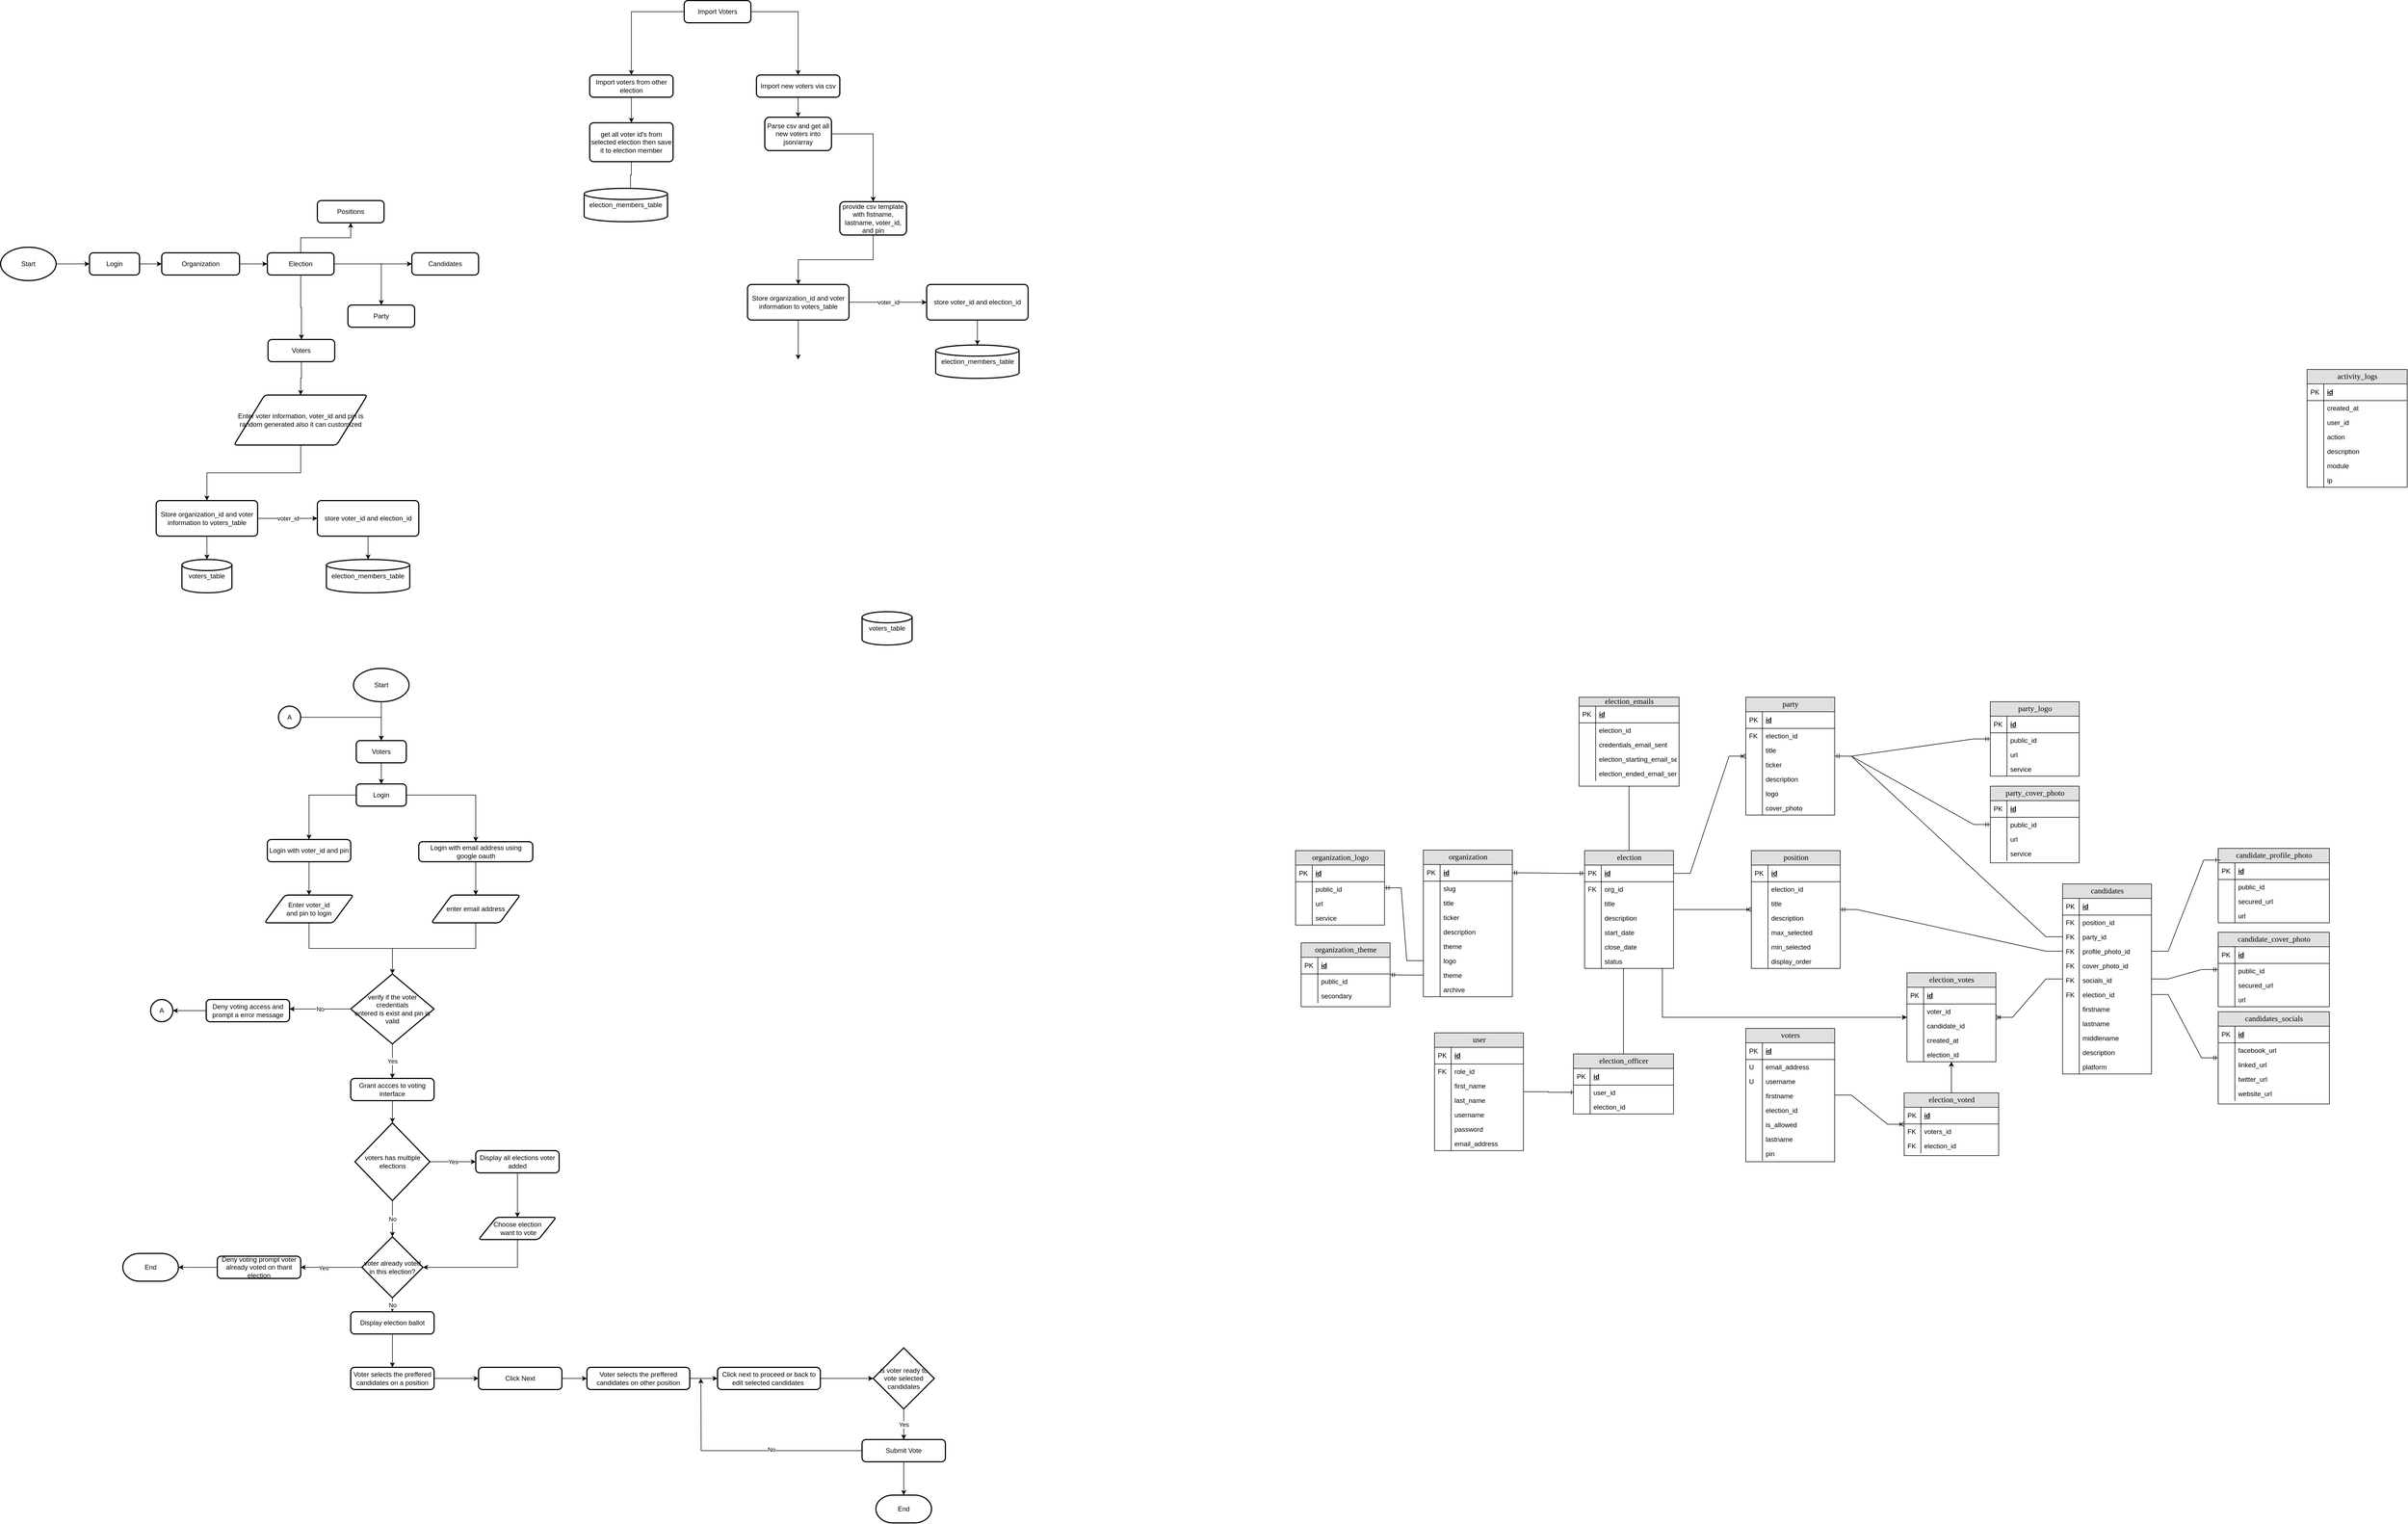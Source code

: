 <mxfile version="18.0.6" type="device"><diagram name="Page-1" id="e56a1550-8fbb-45ad-956c-1786394a9013"><mxGraphModel dx="3697" dy="2602" grid="1" gridSize="10" guides="1" tooltips="1" connect="1" arrows="1" fold="1" page="1" pageScale="1" pageWidth="1100" pageHeight="850" background="none" math="0" shadow="0"><root><mxCell id="0"/><mxCell id="1" parent="0"/><mxCell id="2e49270ec7c68f3f-80" value="organization" style="swimlane;html=1;fontStyle=0;childLayout=stackLayout;horizontal=1;startSize=26;fillColor=#e0e0e0;horizontalStack=0;resizeParent=1;resizeLast=0;collapsible=1;marginBottom=0;swimlaneFillColor=#ffffff;align=center;rounded=0;shadow=0;comic=0;labelBackgroundColor=none;strokeWidth=1;fontFamily=Verdana;fontSize=14" parent="1" vertex="1"><mxGeometry x="370" y="239" width="160" height="264" as="geometry"/></mxCell><mxCell id="2e49270ec7c68f3f-81" value="id" style="shape=partialRectangle;top=0;left=0;right=0;bottom=1;html=1;align=left;verticalAlign=middle;fillColor=none;spacingLeft=34;spacingRight=4;whiteSpace=wrap;overflow=hidden;rotatable=0;points=[[0,0.5],[1,0.5]];portConstraint=eastwest;dropTarget=0;fontStyle=5;" parent="2e49270ec7c68f3f-80" vertex="1"><mxGeometry y="26" width="160" height="30" as="geometry"/></mxCell><mxCell id="2e49270ec7c68f3f-82" value="PK" style="shape=partialRectangle;top=0;left=0;bottom=0;html=1;fillColor=none;align=left;verticalAlign=middle;spacingLeft=4;spacingRight=4;whiteSpace=wrap;overflow=hidden;rotatable=0;points=[];portConstraint=eastwest;part=1;" parent="2e49270ec7c68f3f-81" vertex="1" connectable="0"><mxGeometry width="30" height="30" as="geometry"/></mxCell><mxCell id="euhRbVIIn353agXMIbdH-13" value="slug" style="shape=partialRectangle;top=0;left=0;right=0;bottom=0;html=1;align=left;verticalAlign=top;fillColor=none;spacingLeft=34;spacingRight=4;whiteSpace=wrap;overflow=hidden;rotatable=0;points=[[0,0.5],[1,0.5]];portConstraint=eastwest;dropTarget=0;" parent="2e49270ec7c68f3f-80" vertex="1"><mxGeometry y="56" width="160" height="26" as="geometry"/></mxCell><mxCell id="euhRbVIIn353agXMIbdH-14" value="" style="shape=partialRectangle;top=0;left=0;bottom=0;html=1;fillColor=none;align=left;verticalAlign=top;spacingLeft=4;spacingRight=4;whiteSpace=wrap;overflow=hidden;rotatable=0;points=[];portConstraint=eastwest;part=1;" parent="euhRbVIIn353agXMIbdH-13" vertex="1" connectable="0"><mxGeometry width="30" height="26" as="geometry"/></mxCell><mxCell id="2e49270ec7c68f3f-87" value="title" style="shape=partialRectangle;top=0;left=0;right=0;bottom=0;html=1;align=left;verticalAlign=top;fillColor=none;spacingLeft=34;spacingRight=4;whiteSpace=wrap;overflow=hidden;rotatable=0;points=[[0,0.5],[1,0.5]];portConstraint=eastwest;dropTarget=0;" parent="2e49270ec7c68f3f-80" vertex="1"><mxGeometry y="82" width="160" height="26" as="geometry"/></mxCell><mxCell id="2e49270ec7c68f3f-88" value="" style="shape=partialRectangle;top=0;left=0;bottom=0;html=1;fillColor=none;align=left;verticalAlign=top;spacingLeft=4;spacingRight=4;whiteSpace=wrap;overflow=hidden;rotatable=0;points=[];portConstraint=eastwest;part=1;" parent="2e49270ec7c68f3f-87" vertex="1" connectable="0"><mxGeometry width="30" height="26" as="geometry"/></mxCell><mxCell id="iS651yzCpy71PyTMOytw-9" value="ticker" style="shape=partialRectangle;top=0;left=0;right=0;bottom=0;html=1;align=left;verticalAlign=top;fillColor=none;spacingLeft=34;spacingRight=4;whiteSpace=wrap;overflow=hidden;rotatable=0;points=[[0,0.5],[1,0.5]];portConstraint=eastwest;dropTarget=0;" parent="2e49270ec7c68f3f-80" vertex="1"><mxGeometry y="108" width="160" height="26" as="geometry"/></mxCell><mxCell id="iS651yzCpy71PyTMOytw-10" value="" style="shape=partialRectangle;top=0;left=0;bottom=0;html=1;fillColor=none;align=left;verticalAlign=top;spacingLeft=4;spacingRight=4;whiteSpace=wrap;overflow=hidden;rotatable=0;points=[];portConstraint=eastwest;part=1;" parent="iS651yzCpy71PyTMOytw-9" vertex="1" connectable="0"><mxGeometry width="30" height="26" as="geometry"/></mxCell><mxCell id="euhRbVIIn353agXMIbdH-11" value="description" style="shape=partialRectangle;top=0;left=0;right=0;bottom=0;html=1;align=left;verticalAlign=top;fillColor=none;spacingLeft=34;spacingRight=4;whiteSpace=wrap;overflow=hidden;rotatable=0;points=[[0,0.5],[1,0.5]];portConstraint=eastwest;dropTarget=0;" parent="2e49270ec7c68f3f-80" vertex="1"><mxGeometry y="134" width="160" height="26" as="geometry"/></mxCell><mxCell id="euhRbVIIn353agXMIbdH-12" value="" style="shape=partialRectangle;top=0;left=0;bottom=0;html=1;fillColor=none;align=left;verticalAlign=top;spacingLeft=4;spacingRight=4;whiteSpace=wrap;overflow=hidden;rotatable=0;points=[];portConstraint=eastwest;part=1;" parent="euhRbVIIn353agXMIbdH-11" vertex="1" connectable="0"><mxGeometry width="30" height="26" as="geometry"/></mxCell><mxCell id="2e49270ec7c68f3f-83" value="theme" style="shape=partialRectangle;top=0;left=0;right=0;bottom=0;html=1;align=left;verticalAlign=top;fillColor=none;spacingLeft=34;spacingRight=4;whiteSpace=wrap;overflow=hidden;rotatable=0;points=[[0,0.5],[1,0.5]];portConstraint=eastwest;dropTarget=0;" parent="2e49270ec7c68f3f-80" vertex="1"><mxGeometry y="160" width="160" height="26" as="geometry"/></mxCell><mxCell id="2e49270ec7c68f3f-84" value="" style="shape=partialRectangle;top=0;left=0;bottom=0;html=1;fillColor=none;align=left;verticalAlign=top;spacingLeft=4;spacingRight=4;whiteSpace=wrap;overflow=hidden;rotatable=0;points=[];portConstraint=eastwest;part=1;" parent="2e49270ec7c68f3f-83" vertex="1" connectable="0"><mxGeometry width="30" height="26" as="geometry"/></mxCell><mxCell id="2e49270ec7c68f3f-85" value="logo" style="shape=partialRectangle;top=0;left=0;right=0;bottom=0;html=1;align=left;verticalAlign=top;fillColor=none;spacingLeft=34;spacingRight=4;whiteSpace=wrap;overflow=hidden;rotatable=0;points=[[0,0.5],[1,0.5]];portConstraint=eastwest;dropTarget=0;" parent="2e49270ec7c68f3f-80" vertex="1"><mxGeometry y="186" width="160" height="26" as="geometry"/></mxCell><mxCell id="2e49270ec7c68f3f-86" value="" style="shape=partialRectangle;top=0;left=0;bottom=0;html=1;fillColor=none;align=left;verticalAlign=top;spacingLeft=4;spacingRight=4;whiteSpace=wrap;overflow=hidden;rotatable=0;points=[];portConstraint=eastwest;part=1;" parent="2e49270ec7c68f3f-85" vertex="1" connectable="0"><mxGeometry width="30" height="26" as="geometry"/></mxCell><mxCell id="1pzrBhSslvGDCt5zKOAh-22" value="theme" style="shape=partialRectangle;top=0;left=0;right=0;bottom=0;html=1;align=left;verticalAlign=top;fillColor=none;spacingLeft=34;spacingRight=4;whiteSpace=wrap;overflow=hidden;rotatable=0;points=[[0,0.5],[1,0.5]];portConstraint=eastwest;dropTarget=0;" parent="2e49270ec7c68f3f-80" vertex="1"><mxGeometry y="212" width="160" height="26" as="geometry"/></mxCell><mxCell id="1pzrBhSslvGDCt5zKOAh-23" value="" style="shape=partialRectangle;top=0;left=0;bottom=0;html=1;fillColor=none;align=left;verticalAlign=top;spacingLeft=4;spacingRight=4;whiteSpace=wrap;overflow=hidden;rotatable=0;points=[];portConstraint=eastwest;part=1;" parent="1pzrBhSslvGDCt5zKOAh-22" vertex="1" connectable="0"><mxGeometry width="30" height="26" as="geometry"/></mxCell><mxCell id="iS651yzCpy71PyTMOytw-5" value="archive" style="shape=partialRectangle;top=0;left=0;right=0;bottom=0;html=1;align=left;verticalAlign=top;fillColor=none;spacingLeft=34;spacingRight=4;whiteSpace=wrap;overflow=hidden;rotatable=0;points=[[0,0.5],[1,0.5]];portConstraint=eastwest;dropTarget=0;" parent="2e49270ec7c68f3f-80" vertex="1"><mxGeometry y="238" width="160" height="26" as="geometry"/></mxCell><mxCell id="iS651yzCpy71PyTMOytw-6" value="" style="shape=partialRectangle;top=0;left=0;bottom=0;html=1;fillColor=none;align=left;verticalAlign=top;spacingLeft=4;spacingRight=4;whiteSpace=wrap;overflow=hidden;rotatable=0;points=[];portConstraint=eastwest;part=1;" parent="iS651yzCpy71PyTMOytw-5" vertex="1" connectable="0"><mxGeometry width="30" height="26" as="geometry"/></mxCell><mxCell id="MmeYEt6KUfDhFgM00XxT-179" style="edgeStyle=orthogonalEdgeStyle;rounded=0;orthogonalLoop=1;jettySize=auto;html=1;" parent="1" source="euhRbVIIn353agXMIbdH-15" target="euhRbVIIn353agXMIbdH-146" edge="1"><mxGeometry relative="1" as="geometry"><Array as="points"><mxPoint x="800" y="540"/></Array></mxGeometry></mxCell><mxCell id="c1BDUc5Wv_k4cdYOv3v3-1" style="edgeStyle=orthogonalEdgeStyle;rounded=0;orthogonalLoop=1;jettySize=auto;html=1;endArrow=ERoneToMany;endFill=0;" edge="1" parent="1" source="euhRbVIIn353agXMIbdH-15" target="euhRbVIIn353agXMIbdH-233"><mxGeometry relative="1" as="geometry"><Array as="points"><mxPoint x="730" y="593"/></Array></mxGeometry></mxCell><mxCell id="c1BDUc5Wv_k4cdYOv3v3-2" style="edgeStyle=orthogonalEdgeStyle;rounded=0;orthogonalLoop=1;jettySize=auto;html=1;endArrow=ERone;endFill=0;" edge="1" parent="1" source="euhRbVIIn353agXMIbdH-15" target="8MBIIEqQeqNBuviM6RCa-10"><mxGeometry relative="1" as="geometry"><mxPoint x="770" y="140" as="targetPoint"/><Array as="points"><mxPoint x="740" y="130"/><mxPoint x="740" y="130"/></Array></mxGeometry></mxCell><mxCell id="euhRbVIIn353agXMIbdH-15" value="election" style="swimlane;html=1;fontStyle=0;childLayout=stackLayout;horizontal=1;startSize=26;fillColor=#e0e0e0;horizontalStack=0;resizeParent=1;resizeLast=0;collapsible=1;marginBottom=0;swimlaneFillColor=#ffffff;align=center;rounded=0;shadow=0;comic=0;labelBackgroundColor=none;strokeWidth=1;fontFamily=Verdana;fontSize=14" parent="1" vertex="1"><mxGeometry x="660" y="240" width="160" height="212" as="geometry"/></mxCell><mxCell id="euhRbVIIn353agXMIbdH-16" value="id" style="shape=partialRectangle;top=0;left=0;right=0;bottom=1;html=1;align=left;verticalAlign=middle;fillColor=none;spacingLeft=34;spacingRight=4;whiteSpace=wrap;overflow=hidden;rotatable=0;points=[[0,0.5],[1,0.5]];portConstraint=eastwest;dropTarget=0;fontStyle=5;" parent="euhRbVIIn353agXMIbdH-15" vertex="1"><mxGeometry y="26" width="160" height="30" as="geometry"/></mxCell><mxCell id="euhRbVIIn353agXMIbdH-17" value="PK" style="shape=partialRectangle;top=0;left=0;bottom=0;html=1;fillColor=none;align=left;verticalAlign=middle;spacingLeft=4;spacingRight=4;whiteSpace=wrap;overflow=hidden;rotatable=0;points=[];portConstraint=eastwest;part=1;" parent="euhRbVIIn353agXMIbdH-16" vertex="1" connectable="0"><mxGeometry width="30" height="30" as="geometry"/></mxCell><mxCell id="euhRbVIIn353agXMIbdH-18" value="org_id" style="shape=partialRectangle;top=0;left=0;right=0;bottom=0;html=1;align=left;verticalAlign=top;fillColor=none;spacingLeft=34;spacingRight=4;whiteSpace=wrap;overflow=hidden;rotatable=0;points=[[0,0.5],[1,0.5]];portConstraint=eastwest;dropTarget=0;" parent="euhRbVIIn353agXMIbdH-15" vertex="1"><mxGeometry y="56" width="160" height="26" as="geometry"/></mxCell><mxCell id="euhRbVIIn353agXMIbdH-19" value="FK" style="shape=partialRectangle;top=0;left=0;bottom=0;html=1;fillColor=none;align=left;verticalAlign=top;spacingLeft=4;spacingRight=4;whiteSpace=wrap;overflow=hidden;rotatable=0;points=[];portConstraint=eastwest;part=1;" parent="euhRbVIIn353agXMIbdH-18" vertex="1" connectable="0"><mxGeometry width="30" height="26" as="geometry"/></mxCell><mxCell id="euhRbVIIn353agXMIbdH-20" value="title" style="shape=partialRectangle;top=0;left=0;right=0;bottom=0;html=1;align=left;verticalAlign=top;fillColor=none;spacingLeft=34;spacingRight=4;whiteSpace=wrap;overflow=hidden;rotatable=0;points=[[0,0.5],[1,0.5]];portConstraint=eastwest;dropTarget=0;" parent="euhRbVIIn353agXMIbdH-15" vertex="1"><mxGeometry y="82" width="160" height="26" as="geometry"/></mxCell><mxCell id="euhRbVIIn353agXMIbdH-21" value="" style="shape=partialRectangle;top=0;left=0;bottom=0;html=1;fillColor=none;align=left;verticalAlign=top;spacingLeft=4;spacingRight=4;whiteSpace=wrap;overflow=hidden;rotatable=0;points=[];portConstraint=eastwest;part=1;" parent="euhRbVIIn353agXMIbdH-20" vertex="1" connectable="0"><mxGeometry width="30" height="26" as="geometry"/></mxCell><mxCell id="euhRbVIIn353agXMIbdH-22" value="description" style="shape=partialRectangle;top=0;left=0;right=0;bottom=0;html=1;align=left;verticalAlign=top;fillColor=none;spacingLeft=34;spacingRight=4;whiteSpace=wrap;overflow=hidden;rotatable=0;points=[[0,0.5],[1,0.5]];portConstraint=eastwest;dropTarget=0;" parent="euhRbVIIn353agXMIbdH-15" vertex="1"><mxGeometry y="108" width="160" height="26" as="geometry"/></mxCell><mxCell id="euhRbVIIn353agXMIbdH-23" value="" style="shape=partialRectangle;top=0;left=0;bottom=0;html=1;fillColor=none;align=left;verticalAlign=top;spacingLeft=4;spacingRight=4;whiteSpace=wrap;overflow=hidden;rotatable=0;points=[];portConstraint=eastwest;part=1;" parent="euhRbVIIn353agXMIbdH-22" vertex="1" connectable="0"><mxGeometry width="30" height="26" as="geometry"/></mxCell><mxCell id="euhRbVIIn353agXMIbdH-24" value="start_date" style="shape=partialRectangle;top=0;left=0;right=0;bottom=0;html=1;align=left;verticalAlign=top;fillColor=none;spacingLeft=34;spacingRight=4;whiteSpace=wrap;overflow=hidden;rotatable=0;points=[[0,0.5],[1,0.5]];portConstraint=eastwest;dropTarget=0;" parent="euhRbVIIn353agXMIbdH-15" vertex="1"><mxGeometry y="134" width="160" height="26" as="geometry"/></mxCell><mxCell id="euhRbVIIn353agXMIbdH-25" value="" style="shape=partialRectangle;top=0;left=0;bottom=0;html=1;fillColor=none;align=left;verticalAlign=top;spacingLeft=4;spacingRight=4;whiteSpace=wrap;overflow=hidden;rotatable=0;points=[];portConstraint=eastwest;part=1;" parent="euhRbVIIn353agXMIbdH-24" vertex="1" connectable="0"><mxGeometry width="30" height="26" as="geometry"/></mxCell><mxCell id="euhRbVIIn353agXMIbdH-26" value="close_date" style="shape=partialRectangle;top=0;left=0;right=0;bottom=0;html=1;align=left;verticalAlign=top;fillColor=none;spacingLeft=34;spacingRight=4;whiteSpace=wrap;overflow=hidden;rotatable=0;points=[[0,0.5],[1,0.5]];portConstraint=eastwest;dropTarget=0;" parent="euhRbVIIn353agXMIbdH-15" vertex="1"><mxGeometry y="160" width="160" height="26" as="geometry"/></mxCell><mxCell id="euhRbVIIn353agXMIbdH-27" value="" style="shape=partialRectangle;top=0;left=0;bottom=0;html=1;fillColor=none;align=left;verticalAlign=top;spacingLeft=4;spacingRight=4;whiteSpace=wrap;overflow=hidden;rotatable=0;points=[];portConstraint=eastwest;part=1;" parent="euhRbVIIn353agXMIbdH-26" vertex="1" connectable="0"><mxGeometry width="30" height="26" as="geometry"/></mxCell><mxCell id="LmVrcN9f6A4ENh6EnXr2-1" value="status" style="shape=partialRectangle;top=0;left=0;right=0;bottom=0;html=1;align=left;verticalAlign=top;fillColor=none;spacingLeft=34;spacingRight=4;whiteSpace=wrap;overflow=hidden;rotatable=0;points=[[0,0.5],[1,0.5]];portConstraint=eastwest;dropTarget=0;" parent="euhRbVIIn353agXMIbdH-15" vertex="1"><mxGeometry y="186" width="160" height="26" as="geometry"/></mxCell><mxCell id="LmVrcN9f6A4ENh6EnXr2-2" value="" style="shape=partialRectangle;top=0;left=0;bottom=0;html=1;fillColor=none;align=left;verticalAlign=top;spacingLeft=4;spacingRight=4;whiteSpace=wrap;overflow=hidden;rotatable=0;points=[];portConstraint=eastwest;part=1;" parent="LmVrcN9f6A4ENh6EnXr2-1" vertex="1" connectable="0"><mxGeometry width="30" height="26" as="geometry"/></mxCell><mxCell id="euhRbVIIn353agXMIbdH-28" value="voters" style="swimlane;html=1;fontStyle=0;childLayout=stackLayout;horizontal=1;startSize=26;fillColor=#e0e0e0;horizontalStack=0;resizeParent=1;resizeLast=0;collapsible=1;marginBottom=0;swimlaneFillColor=#ffffff;align=center;rounded=0;shadow=0;comic=0;labelBackgroundColor=none;strokeWidth=1;fontFamily=Verdana;fontSize=14" parent="1" vertex="1"><mxGeometry x="950" y="560" width="160" height="240" as="geometry"/></mxCell><mxCell id="euhRbVIIn353agXMIbdH-29" value="id" style="shape=partialRectangle;top=0;left=0;right=0;bottom=1;html=1;align=left;verticalAlign=middle;fillColor=none;spacingLeft=34;spacingRight=4;whiteSpace=wrap;overflow=hidden;rotatable=0;points=[[0,0.5],[1,0.5]];portConstraint=eastwest;dropTarget=0;fontStyle=5;" parent="euhRbVIIn353agXMIbdH-28" vertex="1"><mxGeometry y="26" width="160" height="30" as="geometry"/></mxCell><mxCell id="euhRbVIIn353agXMIbdH-30" value="PK" style="shape=partialRectangle;top=0;left=0;bottom=0;html=1;fillColor=none;align=left;verticalAlign=middle;spacingLeft=4;spacingRight=4;whiteSpace=wrap;overflow=hidden;rotatable=0;points=[];portConstraint=eastwest;part=1;" parent="euhRbVIIn353agXMIbdH-29" vertex="1" connectable="0"><mxGeometry width="30" height="30" as="geometry"/></mxCell><mxCell id="euhRbVIIn353agXMIbdH-31" value="email_address" style="shape=partialRectangle;top=0;left=0;right=0;bottom=0;html=1;align=left;verticalAlign=top;fillColor=none;spacingLeft=34;spacingRight=4;whiteSpace=wrap;overflow=hidden;rotatable=0;points=[[0,0.5],[1,0.5]];portConstraint=eastwest;dropTarget=0;" parent="euhRbVIIn353agXMIbdH-28" vertex="1"><mxGeometry y="56" width="160" height="26" as="geometry"/></mxCell><mxCell id="euhRbVIIn353agXMIbdH-32" value="U" style="shape=partialRectangle;top=0;left=0;bottom=0;html=1;fillColor=none;align=left;verticalAlign=top;spacingLeft=4;spacingRight=4;whiteSpace=wrap;overflow=hidden;rotatable=0;points=[];portConstraint=eastwest;part=1;" parent="euhRbVIIn353agXMIbdH-31" vertex="1" connectable="0"><mxGeometry width="30" height="26" as="geometry"/></mxCell><mxCell id="lGk7hxmEtoL7toFarPsQ-107" value="username" style="shape=partialRectangle;top=0;left=0;right=0;bottom=0;html=1;align=left;verticalAlign=top;fillColor=none;spacingLeft=34;spacingRight=4;whiteSpace=wrap;overflow=hidden;rotatable=0;points=[[0,0.5],[1,0.5]];portConstraint=eastwest;dropTarget=0;" parent="euhRbVIIn353agXMIbdH-28" vertex="1"><mxGeometry y="82" width="160" height="26" as="geometry"/></mxCell><mxCell id="lGk7hxmEtoL7toFarPsQ-108" value="&lt;span&gt;U&lt;/span&gt;" style="shape=partialRectangle;top=0;left=0;bottom=0;html=1;fillColor=none;align=left;verticalAlign=top;spacingLeft=4;spacingRight=4;whiteSpace=wrap;overflow=hidden;rotatable=0;points=[];portConstraint=eastwest;part=1;" parent="lGk7hxmEtoL7toFarPsQ-107" vertex="1" connectable="0"><mxGeometry width="30" height="26" as="geometry"/></mxCell><mxCell id="MmeYEt6KUfDhFgM00XxT-29" value="firstname" style="shape=partialRectangle;top=0;left=0;right=0;bottom=0;html=1;align=left;verticalAlign=top;fillColor=none;spacingLeft=34;spacingRight=4;whiteSpace=wrap;overflow=hidden;rotatable=0;points=[[0,0.5],[1,0.5]];portConstraint=eastwest;dropTarget=0;" parent="euhRbVIIn353agXMIbdH-28" vertex="1"><mxGeometry y="108" width="160" height="26" as="geometry"/></mxCell><mxCell id="MmeYEt6KUfDhFgM00XxT-30" value="" style="shape=partialRectangle;top=0;left=0;bottom=0;html=1;fillColor=none;align=left;verticalAlign=top;spacingLeft=4;spacingRight=4;whiteSpace=wrap;overflow=hidden;rotatable=0;points=[];portConstraint=eastwest;part=1;" parent="MmeYEt6KUfDhFgM00XxT-29" vertex="1" connectable="0"><mxGeometry width="30" height="26" as="geometry"/></mxCell><mxCell id="euhRbVIIn353agXMIbdH-153" value="election_id" style="shape=partialRectangle;top=0;left=0;right=0;bottom=0;html=1;align=left;verticalAlign=top;fillColor=none;spacingLeft=34;spacingRight=4;whiteSpace=wrap;overflow=hidden;rotatable=0;points=[[0,0.5],[1,0.5]];portConstraint=eastwest;dropTarget=0;" parent="euhRbVIIn353agXMIbdH-28" vertex="1"><mxGeometry y="134" width="160" height="26" as="geometry"/></mxCell><mxCell id="euhRbVIIn353agXMIbdH-154" value="" style="shape=partialRectangle;top=0;left=0;bottom=0;html=1;fillColor=none;align=left;verticalAlign=top;spacingLeft=4;spacingRight=4;whiteSpace=wrap;overflow=hidden;rotatable=0;points=[];portConstraint=eastwest;part=1;" parent="euhRbVIIn353agXMIbdH-153" vertex="1" connectable="0"><mxGeometry width="30" height="26" as="geometry"/></mxCell><mxCell id="euhRbVIIn353agXMIbdH-42" value="is_allowed" style="shape=partialRectangle;top=0;left=0;right=0;bottom=0;html=1;align=left;verticalAlign=top;fillColor=none;spacingLeft=34;spacingRight=4;whiteSpace=wrap;overflow=hidden;rotatable=0;points=[[0,0.5],[1,0.5]];portConstraint=eastwest;dropTarget=0;" parent="euhRbVIIn353agXMIbdH-28" vertex="1"><mxGeometry y="160" width="160" height="26" as="geometry"/></mxCell><mxCell id="euhRbVIIn353agXMIbdH-43" value="" style="shape=partialRectangle;top=0;left=0;bottom=0;html=1;fillColor=none;align=left;verticalAlign=top;spacingLeft=4;spacingRight=4;whiteSpace=wrap;overflow=hidden;rotatable=0;points=[];portConstraint=eastwest;part=1;" parent="euhRbVIIn353agXMIbdH-42" vertex="1" connectable="0"><mxGeometry width="30" height="26" as="geometry"/></mxCell><mxCell id="MmeYEt6KUfDhFgM00XxT-31" value="lastname" style="shape=partialRectangle;top=0;left=0;right=0;bottom=0;html=1;align=left;verticalAlign=top;fillColor=none;spacingLeft=34;spacingRight=4;whiteSpace=wrap;overflow=hidden;rotatable=0;points=[[0,0.5],[1,0.5]];portConstraint=eastwest;dropTarget=0;" parent="euhRbVIIn353agXMIbdH-28" vertex="1"><mxGeometry y="186" width="160" height="26" as="geometry"/></mxCell><mxCell id="MmeYEt6KUfDhFgM00XxT-32" value="" style="shape=partialRectangle;top=0;left=0;bottom=0;html=1;fillColor=none;align=left;verticalAlign=top;spacingLeft=4;spacingRight=4;whiteSpace=wrap;overflow=hidden;rotatable=0;points=[];portConstraint=eastwest;part=1;" parent="MmeYEt6KUfDhFgM00XxT-31" vertex="1" connectable="0"><mxGeometry width="30" height="26" as="geometry"/></mxCell><mxCell id="lGk7hxmEtoL7toFarPsQ-109" value="pin" style="shape=partialRectangle;top=0;left=0;right=0;bottom=0;html=1;align=left;verticalAlign=top;fillColor=none;spacingLeft=34;spacingRight=4;whiteSpace=wrap;overflow=hidden;rotatable=0;points=[[0,0.5],[1,0.5]];portConstraint=eastwest;dropTarget=0;" parent="euhRbVIIn353agXMIbdH-28" vertex="1"><mxGeometry y="212" width="160" height="26" as="geometry"/></mxCell><mxCell id="lGk7hxmEtoL7toFarPsQ-110" value="" style="shape=partialRectangle;top=0;left=0;bottom=0;html=1;fillColor=none;align=left;verticalAlign=top;spacingLeft=4;spacingRight=4;whiteSpace=wrap;overflow=hidden;rotatable=0;points=[];portConstraint=eastwest;part=1;" parent="lGk7hxmEtoL7toFarPsQ-109" vertex="1" connectable="0"><mxGeometry width="30" height="26" as="geometry"/></mxCell><mxCell id="euhRbVIIn353agXMIbdH-57" value="party" style="swimlane;html=1;fontStyle=0;childLayout=stackLayout;horizontal=1;startSize=26;fillColor=#e0e0e0;horizontalStack=0;resizeParent=1;resizeLast=0;collapsible=1;marginBottom=0;swimlaneFillColor=#ffffff;align=center;rounded=0;shadow=0;comic=0;labelBackgroundColor=none;strokeWidth=1;fontFamily=Verdana;fontSize=14" parent="1" vertex="1"><mxGeometry x="950" y="-36" width="160" height="212" as="geometry"/></mxCell><mxCell id="euhRbVIIn353agXMIbdH-58" value="id" style="shape=partialRectangle;top=0;left=0;right=0;bottom=1;html=1;align=left;verticalAlign=middle;fillColor=none;spacingLeft=34;spacingRight=4;whiteSpace=wrap;overflow=hidden;rotatable=0;points=[[0,0.5],[1,0.5]];portConstraint=eastwest;dropTarget=0;fontStyle=5;" parent="euhRbVIIn353agXMIbdH-57" vertex="1"><mxGeometry y="26" width="160" height="30" as="geometry"/></mxCell><mxCell id="euhRbVIIn353agXMIbdH-59" value="PK" style="shape=partialRectangle;top=0;left=0;bottom=0;html=1;fillColor=none;align=left;verticalAlign=middle;spacingLeft=4;spacingRight=4;whiteSpace=wrap;overflow=hidden;rotatable=0;points=[];portConstraint=eastwest;part=1;" parent="euhRbVIIn353agXMIbdH-58" vertex="1" connectable="0"><mxGeometry width="30" height="30" as="geometry"/></mxCell><mxCell id="euhRbVIIn353agXMIbdH-142" value="election_id" style="shape=partialRectangle;top=0;left=0;right=0;bottom=0;html=1;align=left;verticalAlign=top;fillColor=none;spacingLeft=34;spacingRight=4;whiteSpace=wrap;overflow=hidden;rotatable=0;points=[[0,0.5],[1,0.5]];portConstraint=eastwest;dropTarget=0;" parent="euhRbVIIn353agXMIbdH-57" vertex="1"><mxGeometry y="56" width="160" height="26" as="geometry"/></mxCell><mxCell id="euhRbVIIn353agXMIbdH-143" value="FK" style="shape=partialRectangle;top=0;left=0;bottom=0;html=1;fillColor=none;align=left;verticalAlign=top;spacingLeft=4;spacingRight=4;whiteSpace=wrap;overflow=hidden;rotatable=0;points=[];portConstraint=eastwest;part=1;" parent="euhRbVIIn353agXMIbdH-142" vertex="1" connectable="0"><mxGeometry width="30" height="26" as="geometry"/></mxCell><mxCell id="euhRbVIIn353agXMIbdH-60" value="title" style="shape=partialRectangle;top=0;left=0;right=0;bottom=0;html=1;align=left;verticalAlign=top;fillColor=none;spacingLeft=34;spacingRight=4;whiteSpace=wrap;overflow=hidden;rotatable=0;points=[[0,0.5],[1,0.5]];portConstraint=eastwest;dropTarget=0;" parent="euhRbVIIn353agXMIbdH-57" vertex="1"><mxGeometry y="82" width="160" height="26" as="geometry"/></mxCell><mxCell id="euhRbVIIn353agXMIbdH-61" value="" style="shape=partialRectangle;top=0;left=0;bottom=0;html=1;fillColor=none;align=left;verticalAlign=top;spacingLeft=4;spacingRight=4;whiteSpace=wrap;overflow=hidden;rotatable=0;points=[];portConstraint=eastwest;part=1;" parent="euhRbVIIn353agXMIbdH-60" vertex="1" connectable="0"><mxGeometry width="30" height="26" as="geometry"/></mxCell><mxCell id="euhRbVIIn353agXMIbdH-157" value="ticker" style="shape=partialRectangle;top=0;left=0;right=0;bottom=0;html=1;align=left;verticalAlign=top;fillColor=none;spacingLeft=34;spacingRight=4;whiteSpace=wrap;overflow=hidden;rotatable=0;points=[[0,0.5],[1,0.5]];portConstraint=eastwest;dropTarget=0;" parent="euhRbVIIn353agXMIbdH-57" vertex="1"><mxGeometry y="108" width="160" height="26" as="geometry"/></mxCell><mxCell id="euhRbVIIn353agXMIbdH-158" value="" style="shape=partialRectangle;top=0;left=0;bottom=0;html=1;fillColor=none;align=left;verticalAlign=top;spacingLeft=4;spacingRight=4;whiteSpace=wrap;overflow=hidden;rotatable=0;points=[];portConstraint=eastwest;part=1;" parent="euhRbVIIn353agXMIbdH-157" vertex="1" connectable="0"><mxGeometry width="30" height="26" as="geometry"/></mxCell><mxCell id="euhRbVIIn353agXMIbdH-62" value="description" style="shape=partialRectangle;top=0;left=0;right=0;bottom=0;html=1;align=left;verticalAlign=top;fillColor=none;spacingLeft=34;spacingRight=4;whiteSpace=wrap;overflow=hidden;rotatable=0;points=[[0,0.5],[1,0.5]];portConstraint=eastwest;dropTarget=0;" parent="euhRbVIIn353agXMIbdH-57" vertex="1"><mxGeometry y="134" width="160" height="26" as="geometry"/></mxCell><mxCell id="euhRbVIIn353agXMIbdH-63" value="" style="shape=partialRectangle;top=0;left=0;bottom=0;html=1;fillColor=none;align=left;verticalAlign=top;spacingLeft=4;spacingRight=4;whiteSpace=wrap;overflow=hidden;rotatable=0;points=[];portConstraint=eastwest;part=1;" parent="euhRbVIIn353agXMIbdH-62" vertex="1" connectable="0"><mxGeometry width="30" height="26" as="geometry"/></mxCell><mxCell id="euhRbVIIn353agXMIbdH-66" value="logo" style="shape=partialRectangle;top=0;left=0;right=0;bottom=0;html=1;align=left;verticalAlign=top;fillColor=none;spacingLeft=34;spacingRight=4;whiteSpace=wrap;overflow=hidden;rotatable=0;points=[[0,0.5],[1,0.5]];portConstraint=eastwest;dropTarget=0;" parent="euhRbVIIn353agXMIbdH-57" vertex="1"><mxGeometry y="160" width="160" height="26" as="geometry"/></mxCell><mxCell id="euhRbVIIn353agXMIbdH-67" value="" style="shape=partialRectangle;top=0;left=0;bottom=0;html=1;fillColor=none;align=left;verticalAlign=top;spacingLeft=4;spacingRight=4;whiteSpace=wrap;overflow=hidden;rotatable=0;points=[];portConstraint=eastwest;part=1;" parent="euhRbVIIn353agXMIbdH-66" vertex="1" connectable="0"><mxGeometry width="30" height="26" as="geometry"/></mxCell><mxCell id="euhRbVIIn353agXMIbdH-64" value="cover_photo" style="shape=partialRectangle;top=0;left=0;right=0;bottom=0;html=1;align=left;verticalAlign=top;fillColor=none;spacingLeft=34;spacingRight=4;whiteSpace=wrap;overflow=hidden;rotatable=0;points=[[0,0.5],[1,0.5]];portConstraint=eastwest;dropTarget=0;" parent="euhRbVIIn353agXMIbdH-57" vertex="1"><mxGeometry y="186" width="160" height="26" as="geometry"/></mxCell><mxCell id="euhRbVIIn353agXMIbdH-65" value="" style="shape=partialRectangle;top=0;left=0;bottom=0;html=1;fillColor=none;align=left;verticalAlign=top;spacingLeft=4;spacingRight=4;whiteSpace=wrap;overflow=hidden;rotatable=0;points=[];portConstraint=eastwest;part=1;" parent="euhRbVIIn353agXMIbdH-64" vertex="1" connectable="0"><mxGeometry width="30" height="26" as="geometry"/></mxCell><mxCell id="euhRbVIIn353agXMIbdH-68" value="position" style="swimlane;html=1;fontStyle=0;childLayout=stackLayout;horizontal=1;startSize=26;fillColor=#e0e0e0;horizontalStack=0;resizeParent=1;resizeLast=0;collapsible=1;marginBottom=0;swimlaneFillColor=#ffffff;align=center;rounded=0;shadow=0;comic=0;labelBackgroundColor=none;strokeWidth=1;fontFamily=Verdana;fontSize=14" parent="1" vertex="1"><mxGeometry x="960" y="240" width="160" height="212" as="geometry"/></mxCell><mxCell id="euhRbVIIn353agXMIbdH-69" value="id" style="shape=partialRectangle;top=0;left=0;right=0;bottom=1;html=1;align=left;verticalAlign=middle;fillColor=none;spacingLeft=34;spacingRight=4;whiteSpace=wrap;overflow=hidden;rotatable=0;points=[[0,0.5],[1,0.5]];portConstraint=eastwest;dropTarget=0;fontStyle=5;" parent="euhRbVIIn353agXMIbdH-68" vertex="1"><mxGeometry y="26" width="160" height="30" as="geometry"/></mxCell><mxCell id="euhRbVIIn353agXMIbdH-70" value="PK" style="shape=partialRectangle;top=0;left=0;bottom=0;html=1;fillColor=none;align=left;verticalAlign=middle;spacingLeft=4;spacingRight=4;whiteSpace=wrap;overflow=hidden;rotatable=0;points=[];portConstraint=eastwest;part=1;" parent="euhRbVIIn353agXMIbdH-69" vertex="1" connectable="0"><mxGeometry width="30" height="30" as="geometry"/></mxCell><mxCell id="euhRbVIIn353agXMIbdH-144" value="election_id" style="shape=partialRectangle;top=0;left=0;right=0;bottom=0;html=1;align=left;verticalAlign=top;fillColor=none;spacingLeft=34;spacingRight=4;whiteSpace=wrap;overflow=hidden;rotatable=0;points=[[0,0.5],[1,0.5]];portConstraint=eastwest;dropTarget=0;" parent="euhRbVIIn353agXMIbdH-68" vertex="1"><mxGeometry y="56" width="160" height="26" as="geometry"/></mxCell><mxCell id="euhRbVIIn353agXMIbdH-145" value="" style="shape=partialRectangle;top=0;left=0;bottom=0;html=1;fillColor=none;align=left;verticalAlign=top;spacingLeft=4;spacingRight=4;whiteSpace=wrap;overflow=hidden;rotatable=0;points=[];portConstraint=eastwest;part=1;" parent="euhRbVIIn353agXMIbdH-144" vertex="1" connectable="0"><mxGeometry width="30" height="26" as="geometry"/></mxCell><mxCell id="euhRbVIIn353agXMIbdH-71" value="title" style="shape=partialRectangle;top=0;left=0;right=0;bottom=0;html=1;align=left;verticalAlign=top;fillColor=none;spacingLeft=34;spacingRight=4;whiteSpace=wrap;overflow=hidden;rotatable=0;points=[[0,0.5],[1,0.5]];portConstraint=eastwest;dropTarget=0;" parent="euhRbVIIn353agXMIbdH-68" vertex="1"><mxGeometry y="82" width="160" height="26" as="geometry"/></mxCell><mxCell id="euhRbVIIn353agXMIbdH-72" value="" style="shape=partialRectangle;top=0;left=0;bottom=0;html=1;fillColor=none;align=left;verticalAlign=top;spacingLeft=4;spacingRight=4;whiteSpace=wrap;overflow=hidden;rotatable=0;points=[];portConstraint=eastwest;part=1;" parent="euhRbVIIn353agXMIbdH-71" vertex="1" connectable="0"><mxGeometry width="30" height="26" as="geometry"/></mxCell><mxCell id="euhRbVIIn353agXMIbdH-73" value="description" style="shape=partialRectangle;top=0;left=0;right=0;bottom=0;html=1;align=left;verticalAlign=top;fillColor=none;spacingLeft=34;spacingRight=4;whiteSpace=wrap;overflow=hidden;rotatable=0;points=[[0,0.5],[1,0.5]];portConstraint=eastwest;dropTarget=0;" parent="euhRbVIIn353agXMIbdH-68" vertex="1"><mxGeometry y="108" width="160" height="26" as="geometry"/></mxCell><mxCell id="euhRbVIIn353agXMIbdH-74" value="" style="shape=partialRectangle;top=0;left=0;bottom=0;html=1;fillColor=none;align=left;verticalAlign=top;spacingLeft=4;spacingRight=4;whiteSpace=wrap;overflow=hidden;rotatable=0;points=[];portConstraint=eastwest;part=1;" parent="euhRbVIIn353agXMIbdH-73" vertex="1" connectable="0"><mxGeometry width="30" height="26" as="geometry"/></mxCell><mxCell id="euhRbVIIn353agXMIbdH-75" value="max_selected" style="shape=partialRectangle;top=0;left=0;right=0;bottom=0;html=1;align=left;verticalAlign=top;fillColor=none;spacingLeft=34;spacingRight=4;whiteSpace=wrap;overflow=hidden;rotatable=0;points=[[0,0.5],[1,0.5]];portConstraint=eastwest;dropTarget=0;" parent="euhRbVIIn353agXMIbdH-68" vertex="1"><mxGeometry y="134" width="160" height="26" as="geometry"/></mxCell><mxCell id="euhRbVIIn353agXMIbdH-76" value="" style="shape=partialRectangle;top=0;left=0;bottom=0;html=1;fillColor=none;align=left;verticalAlign=top;spacingLeft=4;spacingRight=4;whiteSpace=wrap;overflow=hidden;rotatable=0;points=[];portConstraint=eastwest;part=1;" parent="euhRbVIIn353agXMIbdH-75" vertex="1" connectable="0"><mxGeometry width="30" height="26" as="geometry"/></mxCell><mxCell id="lGk7hxmEtoL7toFarPsQ-49" value="min_selected" style="shape=partialRectangle;top=0;left=0;right=0;bottom=0;html=1;align=left;verticalAlign=top;fillColor=none;spacingLeft=34;spacingRight=4;whiteSpace=wrap;overflow=hidden;rotatable=0;points=[[0,0.5],[1,0.5]];portConstraint=eastwest;dropTarget=0;" parent="euhRbVIIn353agXMIbdH-68" vertex="1"><mxGeometry y="160" width="160" height="26" as="geometry"/></mxCell><mxCell id="lGk7hxmEtoL7toFarPsQ-50" value="" style="shape=partialRectangle;top=0;left=0;bottom=0;html=1;fillColor=none;align=left;verticalAlign=top;spacingLeft=4;spacingRight=4;whiteSpace=wrap;overflow=hidden;rotatable=0;points=[];portConstraint=eastwest;part=1;" parent="lGk7hxmEtoL7toFarPsQ-49" vertex="1" connectable="0"><mxGeometry width="30" height="26" as="geometry"/></mxCell><mxCell id="lGk7hxmEtoL7toFarPsQ-51" value="display_order" style="shape=partialRectangle;top=0;left=0;right=0;bottom=0;html=1;align=left;verticalAlign=top;fillColor=none;spacingLeft=34;spacingRight=4;whiteSpace=wrap;overflow=hidden;rotatable=0;points=[[0,0.5],[1,0.5]];portConstraint=eastwest;dropTarget=0;" parent="euhRbVIIn353agXMIbdH-68" vertex="1"><mxGeometry y="186" width="160" height="26" as="geometry"/></mxCell><mxCell id="lGk7hxmEtoL7toFarPsQ-52" value="" style="shape=partialRectangle;top=0;left=0;bottom=0;html=1;fillColor=none;align=left;verticalAlign=top;spacingLeft=4;spacingRight=4;whiteSpace=wrap;overflow=hidden;rotatable=0;points=[];portConstraint=eastwest;part=1;" parent="lGk7hxmEtoL7toFarPsQ-51" vertex="1" connectable="0"><mxGeometry width="30" height="26" as="geometry"/></mxCell><mxCell id="euhRbVIIn353agXMIbdH-79" value="candidates" style="swimlane;html=1;fontStyle=0;childLayout=stackLayout;horizontal=1;startSize=26;fillColor=#e0e0e0;horizontalStack=0;resizeParent=1;resizeLast=0;collapsible=1;marginBottom=0;swimlaneFillColor=#ffffff;align=center;rounded=0;shadow=0;comic=0;labelBackgroundColor=none;strokeWidth=1;fontFamily=Verdana;fontSize=14" parent="1" vertex="1"><mxGeometry x="1520" y="300" width="160" height="342" as="geometry"/></mxCell><mxCell id="euhRbVIIn353agXMIbdH-80" value="id" style="shape=partialRectangle;top=0;left=0;right=0;bottom=1;html=1;align=left;verticalAlign=middle;fillColor=none;spacingLeft=34;spacingRight=4;whiteSpace=wrap;overflow=hidden;rotatable=0;points=[[0,0.5],[1,0.5]];portConstraint=eastwest;dropTarget=0;fontStyle=5;" parent="euhRbVIIn353agXMIbdH-79" vertex="1"><mxGeometry y="26" width="160" height="30" as="geometry"/></mxCell><mxCell id="euhRbVIIn353agXMIbdH-81" value="PK" style="shape=partialRectangle;top=0;left=0;bottom=0;html=1;fillColor=none;align=left;verticalAlign=middle;spacingLeft=4;spacingRight=4;whiteSpace=wrap;overflow=hidden;rotatable=0;points=[];portConstraint=eastwest;part=1;" parent="euhRbVIIn353agXMIbdH-80" vertex="1" connectable="0"><mxGeometry width="30" height="30" as="geometry"/></mxCell><mxCell id="euhRbVIIn353agXMIbdH-82" value="position_id" style="shape=partialRectangle;top=0;left=0;right=0;bottom=0;html=1;align=left;verticalAlign=top;fillColor=none;spacingLeft=34;spacingRight=4;whiteSpace=wrap;overflow=hidden;rotatable=0;points=[[0,0.5],[1,0.5]];portConstraint=eastwest;dropTarget=0;" parent="euhRbVIIn353agXMIbdH-79" vertex="1"><mxGeometry y="56" width="160" height="26" as="geometry"/></mxCell><mxCell id="euhRbVIIn353agXMIbdH-83" value="FK" style="shape=partialRectangle;top=0;left=0;bottom=0;html=1;fillColor=none;align=left;verticalAlign=top;spacingLeft=4;spacingRight=4;whiteSpace=wrap;overflow=hidden;rotatable=0;points=[];portConstraint=eastwest;part=1;" parent="euhRbVIIn353agXMIbdH-82" vertex="1" connectable="0"><mxGeometry width="30" height="26" as="geometry"/></mxCell><mxCell id="euhRbVIIn353agXMIbdH-84" value="party_id" style="shape=partialRectangle;top=0;left=0;right=0;bottom=0;html=1;align=left;verticalAlign=top;fillColor=none;spacingLeft=34;spacingRight=4;whiteSpace=wrap;overflow=hidden;rotatable=0;points=[[0,0.5],[1,0.5]];portConstraint=eastwest;dropTarget=0;" parent="euhRbVIIn353agXMIbdH-79" vertex="1"><mxGeometry y="82" width="160" height="26" as="geometry"/></mxCell><mxCell id="euhRbVIIn353agXMIbdH-85" value="FK" style="shape=partialRectangle;top=0;left=0;bottom=0;html=1;fillColor=none;align=left;verticalAlign=top;spacingLeft=4;spacingRight=4;whiteSpace=wrap;overflow=hidden;rotatable=0;points=[];portConstraint=eastwest;part=1;" parent="euhRbVIIn353agXMIbdH-84" vertex="1" connectable="0"><mxGeometry width="30" height="26" as="geometry"/></mxCell><mxCell id="euhRbVIIn353agXMIbdH-102" value="profile_photo_id" style="shape=partialRectangle;top=0;left=0;right=0;bottom=0;html=1;align=left;verticalAlign=top;fillColor=none;spacingLeft=34;spacingRight=4;whiteSpace=wrap;overflow=hidden;rotatable=0;points=[[0,0.5],[1,0.5]];portConstraint=eastwest;dropTarget=0;" parent="euhRbVIIn353agXMIbdH-79" vertex="1"><mxGeometry y="108" width="160" height="26" as="geometry"/></mxCell><mxCell id="euhRbVIIn353agXMIbdH-103" value="&lt;span&gt;FK&lt;/span&gt;" style="shape=partialRectangle;top=0;left=0;bottom=0;html=1;fillColor=none;align=left;verticalAlign=top;spacingLeft=4;spacingRight=4;whiteSpace=wrap;overflow=hidden;rotatable=0;points=[];portConstraint=eastwest;part=1;" parent="euhRbVIIn353agXMIbdH-102" vertex="1" connectable="0"><mxGeometry width="30" height="26" as="geometry"/></mxCell><mxCell id="euhRbVIIn353agXMIbdH-104" value="cover_photo_id" style="shape=partialRectangle;top=0;left=0;right=0;bottom=0;html=1;align=left;verticalAlign=top;fillColor=none;spacingLeft=34;spacingRight=4;whiteSpace=wrap;overflow=hidden;rotatable=0;points=[[0,0.5],[1,0.5]];portConstraint=eastwest;dropTarget=0;" parent="euhRbVIIn353agXMIbdH-79" vertex="1"><mxGeometry y="134" width="160" height="26" as="geometry"/></mxCell><mxCell id="euhRbVIIn353agXMIbdH-105" value="&lt;span&gt;FK&lt;/span&gt;" style="shape=partialRectangle;top=0;left=0;bottom=0;html=1;fillColor=none;align=left;verticalAlign=top;spacingLeft=4;spacingRight=4;whiteSpace=wrap;overflow=hidden;rotatable=0;points=[];portConstraint=eastwest;part=1;" parent="euhRbVIIn353agXMIbdH-104" vertex="1" connectable="0"><mxGeometry width="30" height="26" as="geometry"/></mxCell><mxCell id="euhRbVIIn353agXMIbdH-86" value="socials_id" style="shape=partialRectangle;top=0;left=0;right=0;bottom=0;html=1;align=left;verticalAlign=top;fillColor=none;spacingLeft=34;spacingRight=4;whiteSpace=wrap;overflow=hidden;rotatable=0;points=[[0,0.5],[1,0.5]];portConstraint=eastwest;dropTarget=0;" parent="euhRbVIIn353agXMIbdH-79" vertex="1"><mxGeometry y="160" width="160" height="26" as="geometry"/></mxCell><mxCell id="euhRbVIIn353agXMIbdH-87" value="FK" style="shape=partialRectangle;top=0;left=0;bottom=0;html=1;fillColor=none;align=left;verticalAlign=top;spacingLeft=4;spacingRight=4;whiteSpace=wrap;overflow=hidden;rotatable=0;points=[];portConstraint=eastwest;part=1;" parent="euhRbVIIn353agXMIbdH-86" vertex="1" connectable="0"><mxGeometry width="30" height="26" as="geometry"/></mxCell><mxCell id="64PdLjMqlnaWr9yKR4Se-1" value="election_id" style="shape=partialRectangle;top=0;left=0;right=0;bottom=0;html=1;align=left;verticalAlign=top;fillColor=none;spacingLeft=34;spacingRight=4;whiteSpace=wrap;overflow=hidden;rotatable=0;points=[[0,0.5],[1,0.5]];portConstraint=eastwest;dropTarget=0;" parent="euhRbVIIn353agXMIbdH-79" vertex="1"><mxGeometry y="186" width="160" height="26" as="geometry"/></mxCell><mxCell id="64PdLjMqlnaWr9yKR4Se-2" value="FK" style="shape=partialRectangle;top=0;left=0;bottom=0;html=1;fillColor=none;align=left;verticalAlign=top;spacingLeft=4;spacingRight=4;whiteSpace=wrap;overflow=hidden;rotatable=0;points=[];portConstraint=eastwest;part=1;" parent="64PdLjMqlnaWr9yKR4Se-1" vertex="1" connectable="0"><mxGeometry width="30" height="26" as="geometry"/></mxCell><mxCell id="lGk7hxmEtoL7toFarPsQ-88" value="firstname" style="shape=partialRectangle;top=0;left=0;right=0;bottom=0;html=1;align=left;verticalAlign=top;fillColor=none;spacingLeft=34;spacingRight=4;whiteSpace=wrap;overflow=hidden;rotatable=0;points=[[0,0.5],[1,0.5]];portConstraint=eastwest;dropTarget=0;" parent="euhRbVIIn353agXMIbdH-79" vertex="1"><mxGeometry y="212" width="160" height="26" as="geometry"/></mxCell><mxCell id="lGk7hxmEtoL7toFarPsQ-89" value="" style="shape=partialRectangle;top=0;left=0;bottom=0;html=1;fillColor=none;align=left;verticalAlign=top;spacingLeft=4;spacingRight=4;whiteSpace=wrap;overflow=hidden;rotatable=0;points=[];portConstraint=eastwest;part=1;" parent="lGk7hxmEtoL7toFarPsQ-88" vertex="1" connectable="0"><mxGeometry width="30" height="26" as="geometry"/></mxCell><mxCell id="euhRbVIIn353agXMIbdH-88" value="lastname" style="shape=partialRectangle;top=0;left=0;right=0;bottom=0;html=1;align=left;verticalAlign=top;fillColor=none;spacingLeft=34;spacingRight=4;whiteSpace=wrap;overflow=hidden;rotatable=0;points=[[0,0.5],[1,0.5]];portConstraint=eastwest;dropTarget=0;" parent="euhRbVIIn353agXMIbdH-79" vertex="1"><mxGeometry y="238" width="160" height="26" as="geometry"/></mxCell><mxCell id="euhRbVIIn353agXMIbdH-89" value="" style="shape=partialRectangle;top=0;left=0;bottom=0;html=1;fillColor=none;align=left;verticalAlign=top;spacingLeft=4;spacingRight=4;whiteSpace=wrap;overflow=hidden;rotatable=0;points=[];portConstraint=eastwest;part=1;" parent="euhRbVIIn353agXMIbdH-88" vertex="1" connectable="0"><mxGeometry width="30" height="26" as="geometry"/></mxCell><mxCell id="euhRbVIIn353agXMIbdH-90" value="middlename" style="shape=partialRectangle;top=0;left=0;right=0;bottom=0;html=1;align=left;verticalAlign=top;fillColor=none;spacingLeft=34;spacingRight=4;whiteSpace=wrap;overflow=hidden;rotatable=0;points=[[0,0.5],[1,0.5]];portConstraint=eastwest;dropTarget=0;" parent="euhRbVIIn353agXMIbdH-79" vertex="1"><mxGeometry y="264" width="160" height="26" as="geometry"/></mxCell><mxCell id="euhRbVIIn353agXMIbdH-91" value="" style="shape=partialRectangle;top=0;left=0;bottom=0;html=1;fillColor=none;align=left;verticalAlign=top;spacingLeft=4;spacingRight=4;whiteSpace=wrap;overflow=hidden;rotatable=0;points=[];portConstraint=eastwest;part=1;" parent="euhRbVIIn353agXMIbdH-90" vertex="1" connectable="0"><mxGeometry width="30" height="26" as="geometry"/></mxCell><mxCell id="euhRbVIIn353agXMIbdH-94" value="description" style="shape=partialRectangle;top=0;left=0;right=0;bottom=0;html=1;align=left;verticalAlign=top;fillColor=none;spacingLeft=34;spacingRight=4;whiteSpace=wrap;overflow=hidden;rotatable=0;points=[[0,0.5],[1,0.5]];portConstraint=eastwest;dropTarget=0;" parent="euhRbVIIn353agXMIbdH-79" vertex="1"><mxGeometry y="290" width="160" height="26" as="geometry"/></mxCell><mxCell id="euhRbVIIn353agXMIbdH-95" value="" style="shape=partialRectangle;top=0;left=0;bottom=0;html=1;fillColor=none;align=left;verticalAlign=top;spacingLeft=4;spacingRight=4;whiteSpace=wrap;overflow=hidden;rotatable=0;points=[];portConstraint=eastwest;part=1;" parent="euhRbVIIn353agXMIbdH-94" vertex="1" connectable="0"><mxGeometry width="30" height="26" as="geometry"/></mxCell><mxCell id="euhRbVIIn353agXMIbdH-92" value="platform" style="shape=partialRectangle;top=0;left=0;right=0;bottom=0;html=1;align=left;verticalAlign=top;fillColor=none;spacingLeft=34;spacingRight=4;whiteSpace=wrap;overflow=hidden;rotatable=0;points=[[0,0.5],[1,0.5]];portConstraint=eastwest;dropTarget=0;" parent="euhRbVIIn353agXMIbdH-79" vertex="1"><mxGeometry y="316" width="160" height="26" as="geometry"/></mxCell><mxCell id="euhRbVIIn353agXMIbdH-93" value="" style="shape=partialRectangle;top=0;left=0;bottom=0;html=1;fillColor=none;align=left;verticalAlign=top;spacingLeft=4;spacingRight=4;whiteSpace=wrap;overflow=hidden;rotatable=0;points=[];portConstraint=eastwest;part=1;" parent="euhRbVIIn353agXMIbdH-92" vertex="1" connectable="0"><mxGeometry width="30" height="26" as="geometry"/></mxCell><mxCell id="c1BDUc5Wv_k4cdYOv3v3-3" style="edgeStyle=orthogonalEdgeStyle;rounded=0;orthogonalLoop=1;jettySize=auto;html=1;endArrow=ERone;endFill=0;" edge="1" parent="1" source="euhRbVIIn353agXMIbdH-133" target="euhRbVIIn353agXMIbdH-237"><mxGeometry relative="1" as="geometry"/></mxCell><mxCell id="euhRbVIIn353agXMIbdH-133" value="user" style="swimlane;html=1;fontStyle=0;childLayout=stackLayout;horizontal=1;startSize=26;fillColor=#e0e0e0;horizontalStack=0;resizeParent=1;resizeLast=0;collapsible=1;marginBottom=0;swimlaneFillColor=#ffffff;align=center;rounded=0;shadow=0;comic=0;labelBackgroundColor=none;strokeWidth=1;fontFamily=Verdana;fontSize=14" parent="1" vertex="1"><mxGeometry x="390" y="568" width="160" height="212" as="geometry"/></mxCell><mxCell id="euhRbVIIn353agXMIbdH-134" value="id" style="shape=partialRectangle;top=0;left=0;right=0;bottom=1;html=1;align=left;verticalAlign=middle;fillColor=none;spacingLeft=34;spacingRight=4;whiteSpace=wrap;overflow=hidden;rotatable=0;points=[[0,0.5],[1,0.5]];portConstraint=eastwest;dropTarget=0;fontStyle=5;" parent="euhRbVIIn353agXMIbdH-133" vertex="1"><mxGeometry y="26" width="160" height="30" as="geometry"/></mxCell><mxCell id="euhRbVIIn353agXMIbdH-135" value="PK" style="shape=partialRectangle;top=0;left=0;bottom=0;html=1;fillColor=none;align=left;verticalAlign=middle;spacingLeft=4;spacingRight=4;whiteSpace=wrap;overflow=hidden;rotatable=0;points=[];portConstraint=eastwest;part=1;" parent="euhRbVIIn353agXMIbdH-134" vertex="1" connectable="0"><mxGeometry width="30" height="30" as="geometry"/></mxCell><mxCell id="euhRbVIIn353agXMIbdH-140" value="role_id" style="shape=partialRectangle;top=0;left=0;right=0;bottom=0;html=1;align=left;verticalAlign=top;fillColor=none;spacingLeft=34;spacingRight=4;whiteSpace=wrap;overflow=hidden;rotatable=0;points=[[0,0.5],[1,0.5]];portConstraint=eastwest;dropTarget=0;" parent="euhRbVIIn353agXMIbdH-133" vertex="1"><mxGeometry y="56" width="160" height="26" as="geometry"/></mxCell><mxCell id="euhRbVIIn353agXMIbdH-141" value="FK" style="shape=partialRectangle;top=0;left=0;bottom=0;html=1;fillColor=none;align=left;verticalAlign=top;spacingLeft=4;spacingRight=4;whiteSpace=wrap;overflow=hidden;rotatable=0;points=[];portConstraint=eastwest;part=1;" parent="euhRbVIIn353agXMIbdH-140" vertex="1" connectable="0"><mxGeometry width="30" height="26" as="geometry"/></mxCell><mxCell id="euhRbVIIn353agXMIbdH-136" value="first_name" style="shape=partialRectangle;top=0;left=0;right=0;bottom=0;html=1;align=left;verticalAlign=top;fillColor=none;spacingLeft=34;spacingRight=4;whiteSpace=wrap;overflow=hidden;rotatable=0;points=[[0,0.5],[1,0.5]];portConstraint=eastwest;dropTarget=0;" parent="euhRbVIIn353agXMIbdH-133" vertex="1"><mxGeometry y="82" width="160" height="26" as="geometry"/></mxCell><mxCell id="euhRbVIIn353agXMIbdH-137" value="" style="shape=partialRectangle;top=0;left=0;bottom=0;html=1;fillColor=none;align=left;verticalAlign=top;spacingLeft=4;spacingRight=4;whiteSpace=wrap;overflow=hidden;rotatable=0;points=[];portConstraint=eastwest;part=1;" parent="euhRbVIIn353agXMIbdH-136" vertex="1" connectable="0"><mxGeometry width="30" height="26" as="geometry"/></mxCell><mxCell id="euhRbVIIn353agXMIbdH-138" value="last_name" style="shape=partialRectangle;top=0;left=0;right=0;bottom=0;html=1;align=left;verticalAlign=top;fillColor=none;spacingLeft=34;spacingRight=4;whiteSpace=wrap;overflow=hidden;rotatable=0;points=[[0,0.5],[1,0.5]];portConstraint=eastwest;dropTarget=0;" parent="euhRbVIIn353agXMIbdH-133" vertex="1"><mxGeometry y="108" width="160" height="26" as="geometry"/></mxCell><mxCell id="euhRbVIIn353agXMIbdH-139" value="" style="shape=partialRectangle;top=0;left=0;bottom=0;html=1;fillColor=none;align=left;verticalAlign=top;spacingLeft=4;spacingRight=4;whiteSpace=wrap;overflow=hidden;rotatable=0;points=[];portConstraint=eastwest;part=1;" parent="euhRbVIIn353agXMIbdH-138" vertex="1" connectable="0"><mxGeometry width="30" height="26" as="geometry"/></mxCell><mxCell id="euhRbVIIn353agXMIbdH-228" value="username" style="shape=partialRectangle;top=0;left=0;right=0;bottom=0;html=1;align=left;verticalAlign=top;fillColor=none;spacingLeft=34;spacingRight=4;whiteSpace=wrap;overflow=hidden;rotatable=0;points=[[0,0.5],[1,0.5]];portConstraint=eastwest;dropTarget=0;" parent="euhRbVIIn353agXMIbdH-133" vertex="1"><mxGeometry y="134" width="160" height="26" as="geometry"/></mxCell><mxCell id="euhRbVIIn353agXMIbdH-229" value="" style="shape=partialRectangle;top=0;left=0;bottom=0;html=1;fillColor=none;align=left;verticalAlign=top;spacingLeft=4;spacingRight=4;whiteSpace=wrap;overflow=hidden;rotatable=0;points=[];portConstraint=eastwest;part=1;" parent="euhRbVIIn353agXMIbdH-228" vertex="1" connectable="0"><mxGeometry width="30" height="26" as="geometry"/></mxCell><mxCell id="euhRbVIIn353agXMIbdH-230" value="password" style="shape=partialRectangle;top=0;left=0;right=0;bottom=0;html=1;align=left;verticalAlign=top;fillColor=none;spacingLeft=34;spacingRight=4;whiteSpace=wrap;overflow=hidden;rotatable=0;points=[[0,0.5],[1,0.5]];portConstraint=eastwest;dropTarget=0;" parent="euhRbVIIn353agXMIbdH-133" vertex="1"><mxGeometry y="160" width="160" height="26" as="geometry"/></mxCell><mxCell id="euhRbVIIn353agXMIbdH-231" value="" style="shape=partialRectangle;top=0;left=0;bottom=0;html=1;fillColor=none;align=left;verticalAlign=top;spacingLeft=4;spacingRight=4;whiteSpace=wrap;overflow=hidden;rotatable=0;points=[];portConstraint=eastwest;part=1;" parent="euhRbVIIn353agXMIbdH-230" vertex="1" connectable="0"><mxGeometry width="30" height="26" as="geometry"/></mxCell><mxCell id="M75zhc-e_pVH2B09QvEJ-10" value="email_address" style="shape=partialRectangle;top=0;left=0;right=0;bottom=0;html=1;align=left;verticalAlign=top;fillColor=none;spacingLeft=34;spacingRight=4;whiteSpace=wrap;overflow=hidden;rotatable=0;points=[[0,0.5],[1,0.5]];portConstraint=eastwest;dropTarget=0;" parent="euhRbVIIn353agXMIbdH-133" vertex="1"><mxGeometry y="186" width="160" height="26" as="geometry"/></mxCell><mxCell id="M75zhc-e_pVH2B09QvEJ-11" value="" style="shape=partialRectangle;top=0;left=0;bottom=0;html=1;fillColor=none;align=left;verticalAlign=top;spacingLeft=4;spacingRight=4;whiteSpace=wrap;overflow=hidden;rotatable=0;points=[];portConstraint=eastwest;part=1;" parent="M75zhc-e_pVH2B09QvEJ-10" vertex="1" connectable="0"><mxGeometry width="30" height="26" as="geometry"/></mxCell><mxCell id="euhRbVIIn353agXMIbdH-146" value="election_votes" style="swimlane;html=1;fontStyle=0;childLayout=stackLayout;horizontal=1;startSize=26;fillColor=#e0e0e0;horizontalStack=0;resizeParent=1;resizeLast=0;collapsible=1;marginBottom=0;swimlaneFillColor=#ffffff;align=center;rounded=0;shadow=0;comic=0;labelBackgroundColor=none;strokeWidth=1;fontFamily=Verdana;fontSize=14" parent="1" vertex="1"><mxGeometry x="1240" y="460" width="160" height="160" as="geometry"/></mxCell><mxCell id="euhRbVIIn353agXMIbdH-147" value="id" style="shape=partialRectangle;top=0;left=0;right=0;bottom=1;html=1;align=left;verticalAlign=middle;fillColor=none;spacingLeft=34;spacingRight=4;whiteSpace=wrap;overflow=hidden;rotatable=0;points=[[0,0.5],[1,0.5]];portConstraint=eastwest;dropTarget=0;fontStyle=5;" parent="euhRbVIIn353agXMIbdH-146" vertex="1"><mxGeometry y="26" width="160" height="30" as="geometry"/></mxCell><mxCell id="euhRbVIIn353agXMIbdH-148" value="PK" style="shape=partialRectangle;top=0;left=0;bottom=0;html=1;fillColor=none;align=left;verticalAlign=middle;spacingLeft=4;spacingRight=4;whiteSpace=wrap;overflow=hidden;rotatable=0;points=[];portConstraint=eastwest;part=1;" parent="euhRbVIIn353agXMIbdH-147" vertex="1" connectable="0"><mxGeometry width="30" height="30" as="geometry"/></mxCell><mxCell id="euhRbVIIn353agXMIbdH-149" value="voter_id" style="shape=partialRectangle;top=0;left=0;right=0;bottom=0;html=1;align=left;verticalAlign=top;fillColor=none;spacingLeft=34;spacingRight=4;whiteSpace=wrap;overflow=hidden;rotatable=0;points=[[0,0.5],[1,0.5]];portConstraint=eastwest;dropTarget=0;" parent="euhRbVIIn353agXMIbdH-146" vertex="1"><mxGeometry y="56" width="160" height="26" as="geometry"/></mxCell><mxCell id="euhRbVIIn353agXMIbdH-150" value="" style="shape=partialRectangle;top=0;left=0;bottom=0;html=1;fillColor=none;align=left;verticalAlign=top;spacingLeft=4;spacingRight=4;whiteSpace=wrap;overflow=hidden;rotatable=0;points=[];portConstraint=eastwest;part=1;" parent="euhRbVIIn353agXMIbdH-149" vertex="1" connectable="0"><mxGeometry width="30" height="26" as="geometry"/></mxCell><mxCell id="euhRbVIIn353agXMIbdH-151" value="candidate_id" style="shape=partialRectangle;top=0;left=0;right=0;bottom=0;html=1;align=left;verticalAlign=top;fillColor=none;spacingLeft=34;spacingRight=4;whiteSpace=wrap;overflow=hidden;rotatable=0;points=[[0,0.5],[1,0.5]];portConstraint=eastwest;dropTarget=0;" parent="euhRbVIIn353agXMIbdH-146" vertex="1"><mxGeometry y="82" width="160" height="26" as="geometry"/></mxCell><mxCell id="euhRbVIIn353agXMIbdH-152" value="" style="shape=partialRectangle;top=0;left=0;bottom=0;html=1;fillColor=none;align=left;verticalAlign=top;spacingLeft=4;spacingRight=4;whiteSpace=wrap;overflow=hidden;rotatable=0;points=[];portConstraint=eastwest;part=1;" parent="euhRbVIIn353agXMIbdH-151" vertex="1" connectable="0"><mxGeometry width="30" height="26" as="geometry"/></mxCell><mxCell id="euhRbVIIn353agXMIbdH-159" value="created_at" style="shape=partialRectangle;top=0;left=0;right=0;bottom=0;html=1;align=left;verticalAlign=top;fillColor=none;spacingLeft=34;spacingRight=4;whiteSpace=wrap;overflow=hidden;rotatable=0;points=[[0,0.5],[1,0.5]];portConstraint=eastwest;dropTarget=0;" parent="euhRbVIIn353agXMIbdH-146" vertex="1"><mxGeometry y="108" width="160" height="26" as="geometry"/></mxCell><mxCell id="euhRbVIIn353agXMIbdH-160" value="" style="shape=partialRectangle;top=0;left=0;bottom=0;html=1;fillColor=none;align=left;verticalAlign=top;spacingLeft=4;spacingRight=4;whiteSpace=wrap;overflow=hidden;rotatable=0;points=[];portConstraint=eastwest;part=1;" parent="euhRbVIIn353agXMIbdH-159" vertex="1" connectable="0"><mxGeometry width="30" height="26" as="geometry"/></mxCell><mxCell id="MmeYEt6KUfDhFgM00XxT-1" value="election_id" style="shape=partialRectangle;top=0;left=0;right=0;bottom=0;html=1;align=left;verticalAlign=top;fillColor=none;spacingLeft=34;spacingRight=4;whiteSpace=wrap;overflow=hidden;rotatable=0;points=[[0,0.5],[1,0.5]];portConstraint=eastwest;dropTarget=0;" parent="euhRbVIIn353agXMIbdH-146" vertex="1"><mxGeometry y="134" width="160" height="26" as="geometry"/></mxCell><mxCell id="MmeYEt6KUfDhFgM00XxT-2" value="" style="shape=partialRectangle;top=0;left=0;bottom=0;html=1;fillColor=none;align=left;verticalAlign=top;spacingLeft=4;spacingRight=4;whiteSpace=wrap;overflow=hidden;rotatable=0;points=[];portConstraint=eastwest;part=1;" parent="MmeYEt6KUfDhFgM00XxT-1" vertex="1" connectable="0"><mxGeometry width="30" height="26" as="geometry"/></mxCell><mxCell id="euhRbVIIn353agXMIbdH-161" value="candidate_cover_photo" style="swimlane;html=1;fontStyle=0;childLayout=stackLayout;horizontal=1;startSize=26;fillColor=#e0e0e0;horizontalStack=0;resizeParent=1;resizeLast=0;collapsible=1;marginBottom=0;swimlaneFillColor=#ffffff;align=center;rounded=0;shadow=0;comic=0;labelBackgroundColor=none;strokeWidth=1;fontFamily=Verdana;fontSize=14" parent="1" vertex="1"><mxGeometry x="1800" y="387" width="200" height="134" as="geometry"/></mxCell><mxCell id="euhRbVIIn353agXMIbdH-162" value="id" style="shape=partialRectangle;top=0;left=0;right=0;bottom=1;html=1;align=left;verticalAlign=middle;fillColor=none;spacingLeft=34;spacingRight=4;whiteSpace=wrap;overflow=hidden;rotatable=0;points=[[0,0.5],[1,0.5]];portConstraint=eastwest;dropTarget=0;fontStyle=5;" parent="euhRbVIIn353agXMIbdH-161" vertex="1"><mxGeometry y="26" width="200" height="30" as="geometry"/></mxCell><mxCell id="euhRbVIIn353agXMIbdH-163" value="PK" style="shape=partialRectangle;top=0;left=0;bottom=0;html=1;fillColor=none;align=left;verticalAlign=middle;spacingLeft=4;spacingRight=4;whiteSpace=wrap;overflow=hidden;rotatable=0;points=[];portConstraint=eastwest;part=1;" parent="euhRbVIIn353agXMIbdH-162" vertex="1" connectable="0"><mxGeometry width="30" height="30" as="geometry"/></mxCell><mxCell id="euhRbVIIn353agXMIbdH-164" value="public_id" style="shape=partialRectangle;top=0;left=0;right=0;bottom=0;html=1;align=left;verticalAlign=top;fillColor=none;spacingLeft=34;spacingRight=4;whiteSpace=wrap;overflow=hidden;rotatable=0;points=[[0,0.5],[1,0.5]];portConstraint=eastwest;dropTarget=0;" parent="euhRbVIIn353agXMIbdH-161" vertex="1"><mxGeometry y="56" width="200" height="26" as="geometry"/></mxCell><mxCell id="euhRbVIIn353agXMIbdH-165" value="" style="shape=partialRectangle;top=0;left=0;bottom=0;html=1;fillColor=none;align=left;verticalAlign=top;spacingLeft=4;spacingRight=4;whiteSpace=wrap;overflow=hidden;rotatable=0;points=[];portConstraint=eastwest;part=1;" parent="euhRbVIIn353agXMIbdH-164" vertex="1" connectable="0"><mxGeometry width="30" height="26" as="geometry"/></mxCell><mxCell id="euhRbVIIn353agXMIbdH-166" value="secured_url" style="shape=partialRectangle;top=0;left=0;right=0;bottom=0;html=1;align=left;verticalAlign=top;fillColor=none;spacingLeft=34;spacingRight=4;whiteSpace=wrap;overflow=hidden;rotatable=0;points=[[0,0.5],[1,0.5]];portConstraint=eastwest;dropTarget=0;" parent="euhRbVIIn353agXMIbdH-161" vertex="1"><mxGeometry y="82" width="200" height="26" as="geometry"/></mxCell><mxCell id="euhRbVIIn353agXMIbdH-167" value="" style="shape=partialRectangle;top=0;left=0;bottom=0;html=1;fillColor=none;align=left;verticalAlign=top;spacingLeft=4;spacingRight=4;whiteSpace=wrap;overflow=hidden;rotatable=0;points=[];portConstraint=eastwest;part=1;" parent="euhRbVIIn353agXMIbdH-166" vertex="1" connectable="0"><mxGeometry width="30" height="26" as="geometry"/></mxCell><mxCell id="euhRbVIIn353agXMIbdH-168" value="url" style="shape=partialRectangle;top=0;left=0;right=0;bottom=0;html=1;align=left;verticalAlign=top;fillColor=none;spacingLeft=34;spacingRight=4;whiteSpace=wrap;overflow=hidden;rotatable=0;points=[[0,0.5],[1,0.5]];portConstraint=eastwest;dropTarget=0;" parent="euhRbVIIn353agXMIbdH-161" vertex="1"><mxGeometry y="108" width="200" height="26" as="geometry"/></mxCell><mxCell id="euhRbVIIn353agXMIbdH-169" value="" style="shape=partialRectangle;top=0;left=0;bottom=0;html=1;fillColor=none;align=left;verticalAlign=top;spacingLeft=4;spacingRight=4;whiteSpace=wrap;overflow=hidden;rotatable=0;points=[];portConstraint=eastwest;part=1;" parent="euhRbVIIn353agXMIbdH-168" vertex="1" connectable="0"><mxGeometry width="30" height="26" as="geometry"/></mxCell><mxCell id="euhRbVIIn353agXMIbdH-214" value="" style="edgeStyle=entityRelationEdgeStyle;fontSize=12;html=1;endArrow=ERmandOne;startArrow=ERmandOne;rounded=0;entryX=0;entryY=0.5;entryDx=0;entryDy=0;" parent="1" source="2e49270ec7c68f3f-81" target="euhRbVIIn353agXMIbdH-16" edge="1"><mxGeometry width="100" height="100" relative="1" as="geometry"><mxPoint x="620" y="550" as="sourcePoint"/><mxPoint x="720" y="450" as="targetPoint"/></mxGeometry></mxCell><mxCell id="euhRbVIIn353agXMIbdH-215" value="" style="edgeStyle=entityRelationEdgeStyle;fontSize=12;html=1;endArrow=ERoneToMany;rounded=0;exitX=1;exitY=0.5;exitDx=0;exitDy=0;" parent="1" source="euhRbVIIn353agXMIbdH-16" target="euhRbVIIn353agXMIbdH-57" edge="1"><mxGeometry width="100" height="100" relative="1" as="geometry"><mxPoint x="880" y="490" as="sourcePoint"/><mxPoint x="980" y="390" as="targetPoint"/></mxGeometry></mxCell><mxCell id="euhRbVIIn353agXMIbdH-216" value="" style="edgeStyle=entityRelationEdgeStyle;fontSize=12;html=1;endArrow=ERoneToMany;rounded=0;" parent="1" source="euhRbVIIn353agXMIbdH-15" target="euhRbVIIn353agXMIbdH-68" edge="1"><mxGeometry width="100" height="100" relative="1" as="geometry"><mxPoint x="870" y="540" as="sourcePoint"/><mxPoint x="940" y="430" as="targetPoint"/></mxGeometry></mxCell><mxCell id="euhRbVIIn353agXMIbdH-223" value="" style="edgeStyle=entityRelationEdgeStyle;fontSize=12;html=1;endArrow=ERoneToMany;rounded=0;" parent="1" source="euhRbVIIn353agXMIbdH-79" target="euhRbVIIn353agXMIbdH-146" edge="1"><mxGeometry width="100" height="100" relative="1" as="geometry"><mxPoint x="1100" y="540" as="sourcePoint"/><mxPoint x="1200" y="440" as="targetPoint"/></mxGeometry></mxCell><mxCell id="euhRbVIIn353agXMIbdH-225" value="" style="edgeStyle=entityRelationEdgeStyle;fontSize=12;html=1;endArrow=ERmandOne;rounded=0;" parent="1" source="euhRbVIIn353agXMIbdH-79" target="euhRbVIIn353agXMIbdH-161" edge="1"><mxGeometry width="100" height="100" relative="1" as="geometry"><mxPoint x="1500" y="690" as="sourcePoint"/><mxPoint x="1600" y="590" as="targetPoint"/></mxGeometry></mxCell><mxCell id="euhRbVIIn353agXMIbdH-232" value="election_officer" style="swimlane;html=1;fontStyle=0;childLayout=stackLayout;horizontal=1;startSize=26;fillColor=#e0e0e0;horizontalStack=0;resizeParent=1;resizeLast=0;collapsible=1;marginBottom=0;swimlaneFillColor=#ffffff;align=center;rounded=0;shadow=0;comic=0;labelBackgroundColor=none;strokeWidth=1;fontFamily=Verdana;fontSize=14" parent="1" vertex="1"><mxGeometry x="640" y="606" width="180" height="108" as="geometry"><mxRectangle x="1070" y="-390" width="150" height="26" as="alternateBounds"/></mxGeometry></mxCell><mxCell id="euhRbVIIn353agXMIbdH-233" value="id" style="shape=partialRectangle;top=0;left=0;right=0;bottom=1;html=1;align=left;verticalAlign=middle;fillColor=none;spacingLeft=34;spacingRight=4;whiteSpace=wrap;overflow=hidden;rotatable=0;points=[[0,0.5],[1,0.5]];portConstraint=eastwest;dropTarget=0;fontStyle=5;" parent="euhRbVIIn353agXMIbdH-232" vertex="1"><mxGeometry y="26" width="180" height="30" as="geometry"/></mxCell><mxCell id="euhRbVIIn353agXMIbdH-234" value="PK" style="shape=partialRectangle;top=0;left=0;bottom=0;html=1;fillColor=none;align=left;verticalAlign=middle;spacingLeft=4;spacingRight=4;whiteSpace=wrap;overflow=hidden;rotatable=0;points=[];portConstraint=eastwest;part=1;" parent="euhRbVIIn353agXMIbdH-233" vertex="1" connectable="0"><mxGeometry width="30" height="30" as="geometry"/></mxCell><mxCell id="euhRbVIIn353agXMIbdH-237" value="user_id" style="shape=partialRectangle;top=0;left=0;right=0;bottom=0;html=1;align=left;verticalAlign=top;fillColor=none;spacingLeft=34;spacingRight=4;whiteSpace=wrap;overflow=hidden;rotatable=0;points=[[0,0.5],[1,0.5]];portConstraint=eastwest;dropTarget=0;" parent="euhRbVIIn353agXMIbdH-232" vertex="1"><mxGeometry y="56" width="180" height="26" as="geometry"/></mxCell><mxCell id="euhRbVIIn353agXMIbdH-238" value="" style="shape=partialRectangle;top=0;left=0;bottom=0;html=1;fillColor=none;align=left;verticalAlign=top;spacingLeft=4;spacingRight=4;whiteSpace=wrap;overflow=hidden;rotatable=0;points=[];portConstraint=eastwest;part=1;" parent="euhRbVIIn353agXMIbdH-237" vertex="1" connectable="0"><mxGeometry width="30" height="26" as="geometry"/></mxCell><mxCell id="M75zhc-e_pVH2B09QvEJ-1" value="election_id" style="shape=partialRectangle;top=0;left=0;right=0;bottom=0;html=1;align=left;verticalAlign=top;fillColor=none;spacingLeft=34;spacingRight=4;whiteSpace=wrap;overflow=hidden;rotatable=0;points=[[0,0.5],[1,0.5]];portConstraint=eastwest;dropTarget=0;" parent="euhRbVIIn353agXMIbdH-232" vertex="1"><mxGeometry y="82" width="180" height="26" as="geometry"/></mxCell><mxCell id="M75zhc-e_pVH2B09QvEJ-2" value="" style="shape=partialRectangle;top=0;left=0;bottom=0;html=1;fillColor=none;align=left;verticalAlign=top;spacingLeft=4;spacingRight=4;whiteSpace=wrap;overflow=hidden;rotatable=0;points=[];portConstraint=eastwest;part=1;" parent="M75zhc-e_pVH2B09QvEJ-1" vertex="1" connectable="0"><mxGeometry width="30" height="26" as="geometry"/></mxCell><mxCell id="lGk7hxmEtoL7toFarPsQ-1" value="party_logo" style="swimlane;html=1;fontStyle=0;childLayout=stackLayout;horizontal=1;startSize=26;fillColor=#e0e0e0;horizontalStack=0;resizeParent=1;resizeLast=0;collapsible=1;marginBottom=0;swimlaneFillColor=#ffffff;align=center;rounded=0;shadow=0;comic=0;labelBackgroundColor=none;strokeWidth=1;fontFamily=Verdana;fontSize=14" parent="1" vertex="1"><mxGeometry x="1390" y="-28" width="160" height="134" as="geometry"/></mxCell><mxCell id="lGk7hxmEtoL7toFarPsQ-2" value="id" style="shape=partialRectangle;top=0;left=0;right=0;bottom=1;html=1;align=left;verticalAlign=middle;fillColor=none;spacingLeft=34;spacingRight=4;whiteSpace=wrap;overflow=hidden;rotatable=0;points=[[0,0.5],[1,0.5]];portConstraint=eastwest;dropTarget=0;fontStyle=5;" parent="lGk7hxmEtoL7toFarPsQ-1" vertex="1"><mxGeometry y="26" width="160" height="30" as="geometry"/></mxCell><mxCell id="lGk7hxmEtoL7toFarPsQ-3" value="PK" style="shape=partialRectangle;top=0;left=0;bottom=0;html=1;fillColor=none;align=left;verticalAlign=middle;spacingLeft=4;spacingRight=4;whiteSpace=wrap;overflow=hidden;rotatable=0;points=[];portConstraint=eastwest;part=1;" parent="lGk7hxmEtoL7toFarPsQ-2" vertex="1" connectable="0"><mxGeometry width="30" height="30" as="geometry"/></mxCell><mxCell id="lGk7hxmEtoL7toFarPsQ-4" value="public_id" style="shape=partialRectangle;top=0;left=0;right=0;bottom=0;html=1;align=left;verticalAlign=top;fillColor=none;spacingLeft=34;spacingRight=4;whiteSpace=wrap;overflow=hidden;rotatable=0;points=[[0,0.5],[1,0.5]];portConstraint=eastwest;dropTarget=0;" parent="lGk7hxmEtoL7toFarPsQ-1" vertex="1"><mxGeometry y="56" width="160" height="26" as="geometry"/></mxCell><mxCell id="lGk7hxmEtoL7toFarPsQ-5" value="" style="shape=partialRectangle;top=0;left=0;bottom=0;html=1;fillColor=none;align=left;verticalAlign=top;spacingLeft=4;spacingRight=4;whiteSpace=wrap;overflow=hidden;rotatable=0;points=[];portConstraint=eastwest;part=1;" parent="lGk7hxmEtoL7toFarPsQ-4" vertex="1" connectable="0"><mxGeometry width="30" height="26" as="geometry"/></mxCell><mxCell id="lGk7hxmEtoL7toFarPsQ-6" value="url" style="shape=partialRectangle;top=0;left=0;right=0;bottom=0;html=1;align=left;verticalAlign=top;fillColor=none;spacingLeft=34;spacingRight=4;whiteSpace=wrap;overflow=hidden;rotatable=0;points=[[0,0.5],[1,0.5]];portConstraint=eastwest;dropTarget=0;" parent="lGk7hxmEtoL7toFarPsQ-1" vertex="1"><mxGeometry y="82" width="160" height="26" as="geometry"/></mxCell><mxCell id="lGk7hxmEtoL7toFarPsQ-7" value="" style="shape=partialRectangle;top=0;left=0;bottom=0;html=1;fillColor=none;align=left;verticalAlign=top;spacingLeft=4;spacingRight=4;whiteSpace=wrap;overflow=hidden;rotatable=0;points=[];portConstraint=eastwest;part=1;" parent="lGk7hxmEtoL7toFarPsQ-6" vertex="1" connectable="0"><mxGeometry width="30" height="26" as="geometry"/></mxCell><mxCell id="lGk7hxmEtoL7toFarPsQ-8" value="service" style="shape=partialRectangle;top=0;left=0;right=0;bottom=0;html=1;align=left;verticalAlign=top;fillColor=none;spacingLeft=34;spacingRight=4;whiteSpace=wrap;overflow=hidden;rotatable=0;points=[[0,0.5],[1,0.5]];portConstraint=eastwest;dropTarget=0;" parent="lGk7hxmEtoL7toFarPsQ-1" vertex="1"><mxGeometry y="108" width="160" height="26" as="geometry"/></mxCell><mxCell id="lGk7hxmEtoL7toFarPsQ-9" value="" style="shape=partialRectangle;top=0;left=0;bottom=0;html=1;fillColor=none;align=left;verticalAlign=top;spacingLeft=4;spacingRight=4;whiteSpace=wrap;overflow=hidden;rotatable=0;points=[];portConstraint=eastwest;part=1;" parent="lGk7hxmEtoL7toFarPsQ-8" vertex="1" connectable="0"><mxGeometry width="30" height="26" as="geometry"/></mxCell><mxCell id="lGk7hxmEtoL7toFarPsQ-11" value="party_cover_photo" style="swimlane;html=1;fontStyle=0;childLayout=stackLayout;horizontal=1;startSize=26;fillColor=#e0e0e0;horizontalStack=0;resizeParent=1;resizeLast=0;collapsible=1;marginBottom=0;swimlaneFillColor=#ffffff;align=center;rounded=0;shadow=0;comic=0;labelBackgroundColor=none;strokeWidth=1;fontFamily=Verdana;fontSize=14" parent="1" vertex="1"><mxGeometry x="1390" y="124" width="160" height="138" as="geometry"/></mxCell><mxCell id="lGk7hxmEtoL7toFarPsQ-12" value="id" style="shape=partialRectangle;top=0;left=0;right=0;bottom=1;html=1;align=left;verticalAlign=middle;fillColor=none;spacingLeft=34;spacingRight=4;whiteSpace=wrap;overflow=hidden;rotatable=0;points=[[0,0.5],[1,0.5]];portConstraint=eastwest;dropTarget=0;fontStyle=5;" parent="lGk7hxmEtoL7toFarPsQ-11" vertex="1"><mxGeometry y="26" width="160" height="30" as="geometry"/></mxCell><mxCell id="lGk7hxmEtoL7toFarPsQ-13" value="PK" style="shape=partialRectangle;top=0;left=0;bottom=0;html=1;fillColor=none;align=left;verticalAlign=middle;spacingLeft=4;spacingRight=4;whiteSpace=wrap;overflow=hidden;rotatable=0;points=[];portConstraint=eastwest;part=1;" parent="lGk7hxmEtoL7toFarPsQ-12" vertex="1" connectable="0"><mxGeometry width="30" height="30" as="geometry"/></mxCell><mxCell id="lGk7hxmEtoL7toFarPsQ-14" value="public_id" style="shape=partialRectangle;top=0;left=0;right=0;bottom=0;html=1;align=left;verticalAlign=top;fillColor=none;spacingLeft=34;spacingRight=4;whiteSpace=wrap;overflow=hidden;rotatable=0;points=[[0,0.5],[1,0.5]];portConstraint=eastwest;dropTarget=0;" parent="lGk7hxmEtoL7toFarPsQ-11" vertex="1"><mxGeometry y="56" width="160" height="26" as="geometry"/></mxCell><mxCell id="lGk7hxmEtoL7toFarPsQ-15" value="" style="shape=partialRectangle;top=0;left=0;bottom=0;html=1;fillColor=none;align=left;verticalAlign=top;spacingLeft=4;spacingRight=4;whiteSpace=wrap;overflow=hidden;rotatable=0;points=[];portConstraint=eastwest;part=1;" parent="lGk7hxmEtoL7toFarPsQ-14" vertex="1" connectable="0"><mxGeometry width="30" height="26" as="geometry"/></mxCell><mxCell id="lGk7hxmEtoL7toFarPsQ-16" value="url" style="shape=partialRectangle;top=0;left=0;right=0;bottom=0;html=1;align=left;verticalAlign=top;fillColor=none;spacingLeft=34;spacingRight=4;whiteSpace=wrap;overflow=hidden;rotatable=0;points=[[0,0.5],[1,0.5]];portConstraint=eastwest;dropTarget=0;" parent="lGk7hxmEtoL7toFarPsQ-11" vertex="1"><mxGeometry y="82" width="160" height="26" as="geometry"/></mxCell><mxCell id="lGk7hxmEtoL7toFarPsQ-17" value="" style="shape=partialRectangle;top=0;left=0;bottom=0;html=1;fillColor=none;align=left;verticalAlign=top;spacingLeft=4;spacingRight=4;whiteSpace=wrap;overflow=hidden;rotatable=0;points=[];portConstraint=eastwest;part=1;" parent="lGk7hxmEtoL7toFarPsQ-16" vertex="1" connectable="0"><mxGeometry width="30" height="26" as="geometry"/></mxCell><mxCell id="lGk7hxmEtoL7toFarPsQ-18" value="service" style="shape=partialRectangle;top=0;left=0;right=0;bottom=0;html=1;align=left;verticalAlign=top;fillColor=none;spacingLeft=34;spacingRight=4;whiteSpace=wrap;overflow=hidden;rotatable=0;points=[[0,0.5],[1,0.5]];portConstraint=eastwest;dropTarget=0;" parent="lGk7hxmEtoL7toFarPsQ-11" vertex="1"><mxGeometry y="108" width="160" height="26" as="geometry"/></mxCell><mxCell id="lGk7hxmEtoL7toFarPsQ-19" value="" style="shape=partialRectangle;top=0;left=0;bottom=0;html=1;fillColor=none;align=left;verticalAlign=top;spacingLeft=4;spacingRight=4;whiteSpace=wrap;overflow=hidden;rotatable=0;points=[];portConstraint=eastwest;part=1;" parent="lGk7hxmEtoL7toFarPsQ-18" vertex="1" connectable="0"><mxGeometry width="30" height="26" as="geometry"/></mxCell><mxCell id="lGk7hxmEtoL7toFarPsQ-21" value="organization_logo" style="swimlane;html=1;fontStyle=0;childLayout=stackLayout;horizontal=1;startSize=26;fillColor=#e0e0e0;horizontalStack=0;resizeParent=1;resizeLast=0;collapsible=1;marginBottom=0;swimlaneFillColor=#ffffff;align=center;rounded=0;shadow=0;comic=0;labelBackgroundColor=none;strokeWidth=1;fontFamily=Verdana;fontSize=14" parent="1" vertex="1"><mxGeometry x="140" y="240" width="160" height="134" as="geometry"/></mxCell><mxCell id="lGk7hxmEtoL7toFarPsQ-22" value="id" style="shape=partialRectangle;top=0;left=0;right=0;bottom=1;html=1;align=left;verticalAlign=middle;fillColor=none;spacingLeft=34;spacingRight=4;whiteSpace=wrap;overflow=hidden;rotatable=0;points=[[0,0.5],[1,0.5]];portConstraint=eastwest;dropTarget=0;fontStyle=5;" parent="lGk7hxmEtoL7toFarPsQ-21" vertex="1"><mxGeometry y="26" width="160" height="30" as="geometry"/></mxCell><mxCell id="lGk7hxmEtoL7toFarPsQ-23" value="PK" style="shape=partialRectangle;top=0;left=0;bottom=0;html=1;fillColor=none;align=left;verticalAlign=middle;spacingLeft=4;spacingRight=4;whiteSpace=wrap;overflow=hidden;rotatable=0;points=[];portConstraint=eastwest;part=1;" parent="lGk7hxmEtoL7toFarPsQ-22" vertex="1" connectable="0"><mxGeometry width="30" height="30" as="geometry"/></mxCell><mxCell id="lGk7hxmEtoL7toFarPsQ-24" value="public_id" style="shape=partialRectangle;top=0;left=0;right=0;bottom=0;html=1;align=left;verticalAlign=top;fillColor=none;spacingLeft=34;spacingRight=4;whiteSpace=wrap;overflow=hidden;rotatable=0;points=[[0,0.5],[1,0.5]];portConstraint=eastwest;dropTarget=0;" parent="lGk7hxmEtoL7toFarPsQ-21" vertex="1"><mxGeometry y="56" width="160" height="26" as="geometry"/></mxCell><mxCell id="lGk7hxmEtoL7toFarPsQ-25" value="" style="shape=partialRectangle;top=0;left=0;bottom=0;html=1;fillColor=none;align=left;verticalAlign=top;spacingLeft=4;spacingRight=4;whiteSpace=wrap;overflow=hidden;rotatable=0;points=[];portConstraint=eastwest;part=1;" parent="lGk7hxmEtoL7toFarPsQ-24" vertex="1" connectable="0"><mxGeometry width="30" height="26" as="geometry"/></mxCell><mxCell id="lGk7hxmEtoL7toFarPsQ-26" value="url" style="shape=partialRectangle;top=0;left=0;right=0;bottom=0;html=1;align=left;verticalAlign=top;fillColor=none;spacingLeft=34;spacingRight=4;whiteSpace=wrap;overflow=hidden;rotatable=0;points=[[0,0.5],[1,0.5]];portConstraint=eastwest;dropTarget=0;" parent="lGk7hxmEtoL7toFarPsQ-21" vertex="1"><mxGeometry y="82" width="160" height="26" as="geometry"/></mxCell><mxCell id="lGk7hxmEtoL7toFarPsQ-27" value="" style="shape=partialRectangle;top=0;left=0;bottom=0;html=1;fillColor=none;align=left;verticalAlign=top;spacingLeft=4;spacingRight=4;whiteSpace=wrap;overflow=hidden;rotatable=0;points=[];portConstraint=eastwest;part=1;" parent="lGk7hxmEtoL7toFarPsQ-26" vertex="1" connectable="0"><mxGeometry width="30" height="26" as="geometry"/></mxCell><mxCell id="lGk7hxmEtoL7toFarPsQ-28" value="service" style="shape=partialRectangle;top=0;left=0;right=0;bottom=0;html=1;align=left;verticalAlign=top;fillColor=none;spacingLeft=34;spacingRight=4;whiteSpace=wrap;overflow=hidden;rotatable=0;points=[[0,0.5],[1,0.5]];portConstraint=eastwest;dropTarget=0;" parent="lGk7hxmEtoL7toFarPsQ-21" vertex="1"><mxGeometry y="108" width="160" height="26" as="geometry"/></mxCell><mxCell id="lGk7hxmEtoL7toFarPsQ-29" value="" style="shape=partialRectangle;top=0;left=0;bottom=0;html=1;fillColor=none;align=left;verticalAlign=top;spacingLeft=4;spacingRight=4;whiteSpace=wrap;overflow=hidden;rotatable=0;points=[];portConstraint=eastwest;part=1;" parent="lGk7hxmEtoL7toFarPsQ-28" vertex="1" connectable="0"><mxGeometry width="30" height="26" as="geometry"/></mxCell><mxCell id="lGk7hxmEtoL7toFarPsQ-31" value="organization_theme" style="swimlane;html=1;fontStyle=0;childLayout=stackLayout;horizontal=1;startSize=26;fillColor=#e0e0e0;horizontalStack=0;resizeParent=1;resizeLast=0;collapsible=1;marginBottom=0;swimlaneFillColor=#ffffff;align=center;rounded=0;shadow=0;comic=0;labelBackgroundColor=none;strokeWidth=1;fontFamily=Verdana;fontSize=14" parent="1" vertex="1"><mxGeometry x="150" y="406" width="160" height="115" as="geometry"/></mxCell><mxCell id="lGk7hxmEtoL7toFarPsQ-32" value="id" style="shape=partialRectangle;top=0;left=0;right=0;bottom=1;html=1;align=left;verticalAlign=middle;fillColor=none;spacingLeft=34;spacingRight=4;whiteSpace=wrap;overflow=hidden;rotatable=0;points=[[0,0.5],[1,0.5]];portConstraint=eastwest;dropTarget=0;fontStyle=5;" parent="lGk7hxmEtoL7toFarPsQ-31" vertex="1"><mxGeometry y="26" width="160" height="30" as="geometry"/></mxCell><mxCell id="lGk7hxmEtoL7toFarPsQ-33" value="PK" style="shape=partialRectangle;top=0;left=0;bottom=0;html=1;fillColor=none;align=left;verticalAlign=middle;spacingLeft=4;spacingRight=4;whiteSpace=wrap;overflow=hidden;rotatable=0;points=[];portConstraint=eastwest;part=1;" parent="lGk7hxmEtoL7toFarPsQ-32" vertex="1" connectable="0"><mxGeometry width="30" height="30" as="geometry"/></mxCell><mxCell id="lGk7hxmEtoL7toFarPsQ-34" value="public_id" style="shape=partialRectangle;top=0;left=0;right=0;bottom=0;html=1;align=left;verticalAlign=top;fillColor=none;spacingLeft=34;spacingRight=4;whiteSpace=wrap;overflow=hidden;rotatable=0;points=[[0,0.5],[1,0.5]];portConstraint=eastwest;dropTarget=0;" parent="lGk7hxmEtoL7toFarPsQ-31" vertex="1"><mxGeometry y="56" width="160" height="26" as="geometry"/></mxCell><mxCell id="lGk7hxmEtoL7toFarPsQ-35" value="" style="shape=partialRectangle;top=0;left=0;bottom=0;html=1;fillColor=none;align=left;verticalAlign=top;spacingLeft=4;spacingRight=4;whiteSpace=wrap;overflow=hidden;rotatable=0;points=[];portConstraint=eastwest;part=1;" parent="lGk7hxmEtoL7toFarPsQ-34" vertex="1" connectable="0"><mxGeometry width="30" height="26" as="geometry"/></mxCell><mxCell id="lGk7hxmEtoL7toFarPsQ-38" value="secondary" style="shape=partialRectangle;top=0;left=0;right=0;bottom=0;html=1;align=left;verticalAlign=top;fillColor=none;spacingLeft=34;spacingRight=4;whiteSpace=wrap;overflow=hidden;rotatable=0;points=[[0,0.5],[1,0.5]];portConstraint=eastwest;dropTarget=0;" parent="lGk7hxmEtoL7toFarPsQ-31" vertex="1"><mxGeometry y="82" width="160" height="26" as="geometry"/></mxCell><mxCell id="lGk7hxmEtoL7toFarPsQ-39" value="" style="shape=partialRectangle;top=0;left=0;bottom=0;html=1;fillColor=none;align=left;verticalAlign=top;spacingLeft=4;spacingRight=4;whiteSpace=wrap;overflow=hidden;rotatable=0;points=[];portConstraint=eastwest;part=1;" parent="lGk7hxmEtoL7toFarPsQ-38" vertex="1" connectable="0"><mxGeometry width="30" height="26" as="geometry"/></mxCell><mxCell id="lGk7hxmEtoL7toFarPsQ-42" value="" style="edgeStyle=entityRelationEdgeStyle;fontSize=12;html=1;endArrow=ERmandOne;rounded=0;" parent="1" source="2e49270ec7c68f3f-85" target="lGk7hxmEtoL7toFarPsQ-21" edge="1"><mxGeometry width="100" height="100" relative="1" as="geometry"><mxPoint x="560" y="199" as="sourcePoint"/><mxPoint x="660" y="99" as="targetPoint"/></mxGeometry></mxCell><mxCell id="lGk7hxmEtoL7toFarPsQ-43" value="" style="edgeStyle=entityRelationEdgeStyle;fontSize=12;html=1;endArrow=ERmandOne;rounded=0;exitX=0;exitY=0.5;exitDx=0;exitDy=0;" parent="1" source="1pzrBhSslvGDCt5zKOAh-22" target="lGk7hxmEtoL7toFarPsQ-31" edge="1"><mxGeometry width="100" height="100" relative="1" as="geometry"><mxPoint x="380" y="448" as="sourcePoint"/><mxPoint x="320" y="186.0" as="targetPoint"/></mxGeometry></mxCell><mxCell id="lGk7hxmEtoL7toFarPsQ-44" value="" style="edgeStyle=entityRelationEdgeStyle;fontSize=12;html=1;endArrow=ERmandOne;rounded=0;" parent="1" source="euhRbVIIn353agXMIbdH-57" target="lGk7hxmEtoL7toFarPsQ-11" edge="1"><mxGeometry width="100" height="100" relative="1" as="geometry"><mxPoint x="1100" y="50" as="sourcePoint"/><mxPoint x="1150" y="-60" as="targetPoint"/></mxGeometry></mxCell><mxCell id="lGk7hxmEtoL7toFarPsQ-46" value="" style="edgeStyle=entityRelationEdgeStyle;fontSize=12;html=1;endArrow=ERmandOne;rounded=0;" parent="1" source="euhRbVIIn353agXMIbdH-57" target="lGk7hxmEtoL7toFarPsQ-1" edge="1"><mxGeometry width="100" height="100" relative="1" as="geometry"><mxPoint x="1140" y="-200" as="sourcePoint"/><mxPoint x="1270" y="-363" as="targetPoint"/></mxGeometry></mxCell><mxCell id="lGk7hxmEtoL7toFarPsQ-53" value="candidates_socials" style="swimlane;html=1;fontStyle=0;childLayout=stackLayout;horizontal=1;startSize=26;fillColor=#e0e0e0;horizontalStack=0;resizeParent=1;resizeLast=0;collapsible=1;marginBottom=0;swimlaneFillColor=#ffffff;align=center;rounded=0;shadow=0;comic=0;labelBackgroundColor=none;strokeWidth=1;fontFamily=Verdana;fontSize=14" parent="1" vertex="1"><mxGeometry x="1800" y="530" width="200" height="166" as="geometry"/></mxCell><mxCell id="lGk7hxmEtoL7toFarPsQ-54" value="id" style="shape=partialRectangle;top=0;left=0;right=0;bottom=1;html=1;align=left;verticalAlign=middle;fillColor=none;spacingLeft=34;spacingRight=4;whiteSpace=wrap;overflow=hidden;rotatable=0;points=[[0,0.5],[1,0.5]];portConstraint=eastwest;dropTarget=0;fontStyle=5;" parent="lGk7hxmEtoL7toFarPsQ-53" vertex="1"><mxGeometry y="26" width="200" height="30" as="geometry"/></mxCell><mxCell id="lGk7hxmEtoL7toFarPsQ-55" value="PK" style="shape=partialRectangle;top=0;left=0;bottom=0;html=1;fillColor=none;align=left;verticalAlign=middle;spacingLeft=4;spacingRight=4;whiteSpace=wrap;overflow=hidden;rotatable=0;points=[];portConstraint=eastwest;part=1;" parent="lGk7hxmEtoL7toFarPsQ-54" vertex="1" connectable="0"><mxGeometry width="30" height="30" as="geometry"/></mxCell><mxCell id="lGk7hxmEtoL7toFarPsQ-56" value="facebook_url" style="shape=partialRectangle;top=0;left=0;right=0;bottom=0;html=1;align=left;verticalAlign=top;fillColor=none;spacingLeft=34;spacingRight=4;whiteSpace=wrap;overflow=hidden;rotatable=0;points=[[0,0.5],[1,0.5]];portConstraint=eastwest;dropTarget=0;" parent="lGk7hxmEtoL7toFarPsQ-53" vertex="1"><mxGeometry y="56" width="200" height="26" as="geometry"/></mxCell><mxCell id="lGk7hxmEtoL7toFarPsQ-57" value="" style="shape=partialRectangle;top=0;left=0;bottom=0;html=1;fillColor=none;align=left;verticalAlign=top;spacingLeft=4;spacingRight=4;whiteSpace=wrap;overflow=hidden;rotatable=0;points=[];portConstraint=eastwest;part=1;" parent="lGk7hxmEtoL7toFarPsQ-56" vertex="1" connectable="0"><mxGeometry width="30" height="26" as="geometry"/></mxCell><mxCell id="lGk7hxmEtoL7toFarPsQ-80" value="linked_url" style="shape=partialRectangle;top=0;left=0;right=0;bottom=0;html=1;align=left;verticalAlign=top;fillColor=none;spacingLeft=34;spacingRight=4;whiteSpace=wrap;overflow=hidden;rotatable=0;points=[[0,0.5],[1,0.5]];portConstraint=eastwest;dropTarget=0;" parent="lGk7hxmEtoL7toFarPsQ-53" vertex="1"><mxGeometry y="82" width="200" height="26" as="geometry"/></mxCell><mxCell id="lGk7hxmEtoL7toFarPsQ-81" value="" style="shape=partialRectangle;top=0;left=0;bottom=0;html=1;fillColor=none;align=left;verticalAlign=top;spacingLeft=4;spacingRight=4;whiteSpace=wrap;overflow=hidden;rotatable=0;points=[];portConstraint=eastwest;part=1;" parent="lGk7hxmEtoL7toFarPsQ-80" vertex="1" connectable="0"><mxGeometry width="30" height="26" as="geometry"/></mxCell><mxCell id="lGk7hxmEtoL7toFarPsQ-84" value="twitter_url" style="shape=partialRectangle;top=0;left=0;right=0;bottom=0;html=1;align=left;verticalAlign=top;fillColor=none;spacingLeft=34;spacingRight=4;whiteSpace=wrap;overflow=hidden;rotatable=0;points=[[0,0.5],[1,0.5]];portConstraint=eastwest;dropTarget=0;" parent="lGk7hxmEtoL7toFarPsQ-53" vertex="1"><mxGeometry y="108" width="200" height="26" as="geometry"/></mxCell><mxCell id="lGk7hxmEtoL7toFarPsQ-85" value="" style="shape=partialRectangle;top=0;left=0;bottom=0;html=1;fillColor=none;align=left;verticalAlign=top;spacingLeft=4;spacingRight=4;whiteSpace=wrap;overflow=hidden;rotatable=0;points=[];portConstraint=eastwest;part=1;" parent="lGk7hxmEtoL7toFarPsQ-84" vertex="1" connectable="0"><mxGeometry width="30" height="26" as="geometry"/></mxCell><mxCell id="lGk7hxmEtoL7toFarPsQ-60" value="website_url" style="shape=partialRectangle;top=0;left=0;right=0;bottom=0;html=1;align=left;verticalAlign=top;fillColor=none;spacingLeft=34;spacingRight=4;whiteSpace=wrap;overflow=hidden;rotatable=0;points=[[0,0.5],[1,0.5]];portConstraint=eastwest;dropTarget=0;" parent="lGk7hxmEtoL7toFarPsQ-53" vertex="1"><mxGeometry y="134" width="200" height="26" as="geometry"/></mxCell><mxCell id="lGk7hxmEtoL7toFarPsQ-61" value="" style="shape=partialRectangle;top=0;left=0;bottom=0;html=1;fillColor=none;align=left;verticalAlign=top;spacingLeft=4;spacingRight=4;whiteSpace=wrap;overflow=hidden;rotatable=0;points=[];portConstraint=eastwest;part=1;" parent="lGk7hxmEtoL7toFarPsQ-60" vertex="1" connectable="0"><mxGeometry width="30" height="26" as="geometry"/></mxCell><mxCell id="lGk7hxmEtoL7toFarPsQ-92" value="" style="edgeStyle=entityRelationEdgeStyle;fontSize=12;html=1;endArrow=ERmandOne;rounded=0;exitX=1;exitY=0.5;exitDx=0;exitDy=0;" parent="1" source="64PdLjMqlnaWr9yKR4Se-1" target="lGk7hxmEtoL7toFarPsQ-53" edge="1"><mxGeometry width="100" height="100" relative="1" as="geometry"><mxPoint x="1580" y="480" as="sourcePoint"/><mxPoint x="1680" y="380" as="targetPoint"/></mxGeometry></mxCell><mxCell id="lGk7hxmEtoL7toFarPsQ-93" value="candidate_profile_photo" style="swimlane;html=1;fontStyle=0;childLayout=stackLayout;horizontal=1;startSize=26;fillColor=#e0e0e0;horizontalStack=0;resizeParent=1;resizeLast=0;collapsible=1;marginBottom=0;swimlaneFillColor=#ffffff;align=center;rounded=0;shadow=0;comic=0;labelBackgroundColor=none;strokeWidth=1;fontFamily=Verdana;fontSize=14" parent="1" vertex="1"><mxGeometry x="1800" y="236" width="200" height="134" as="geometry"/></mxCell><mxCell id="lGk7hxmEtoL7toFarPsQ-94" value="id" style="shape=partialRectangle;top=0;left=0;right=0;bottom=1;html=1;align=left;verticalAlign=middle;fillColor=none;spacingLeft=34;spacingRight=4;whiteSpace=wrap;overflow=hidden;rotatable=0;points=[[0,0.5],[1,0.5]];portConstraint=eastwest;dropTarget=0;fontStyle=5;" parent="lGk7hxmEtoL7toFarPsQ-93" vertex="1"><mxGeometry y="26" width="200" height="30" as="geometry"/></mxCell><mxCell id="lGk7hxmEtoL7toFarPsQ-95" value="PK" style="shape=partialRectangle;top=0;left=0;bottom=0;html=1;fillColor=none;align=left;verticalAlign=middle;spacingLeft=4;spacingRight=4;whiteSpace=wrap;overflow=hidden;rotatable=0;points=[];portConstraint=eastwest;part=1;" parent="lGk7hxmEtoL7toFarPsQ-94" vertex="1" connectable="0"><mxGeometry width="30" height="30" as="geometry"/></mxCell><mxCell id="lGk7hxmEtoL7toFarPsQ-96" value="public_id" style="shape=partialRectangle;top=0;left=0;right=0;bottom=0;html=1;align=left;verticalAlign=top;fillColor=none;spacingLeft=34;spacingRight=4;whiteSpace=wrap;overflow=hidden;rotatable=0;points=[[0,0.5],[1,0.5]];portConstraint=eastwest;dropTarget=0;" parent="lGk7hxmEtoL7toFarPsQ-93" vertex="1"><mxGeometry y="56" width="200" height="26" as="geometry"/></mxCell><mxCell id="lGk7hxmEtoL7toFarPsQ-97" value="" style="shape=partialRectangle;top=0;left=0;bottom=0;html=1;fillColor=none;align=left;verticalAlign=top;spacingLeft=4;spacingRight=4;whiteSpace=wrap;overflow=hidden;rotatable=0;points=[];portConstraint=eastwest;part=1;" parent="lGk7hxmEtoL7toFarPsQ-96" vertex="1" connectable="0"><mxGeometry width="30" height="26" as="geometry"/></mxCell><mxCell id="lGk7hxmEtoL7toFarPsQ-98" value="secured_url" style="shape=partialRectangle;top=0;left=0;right=0;bottom=0;html=1;align=left;verticalAlign=top;fillColor=none;spacingLeft=34;spacingRight=4;whiteSpace=wrap;overflow=hidden;rotatable=0;points=[[0,0.5],[1,0.5]];portConstraint=eastwest;dropTarget=0;" parent="lGk7hxmEtoL7toFarPsQ-93" vertex="1"><mxGeometry y="82" width="200" height="26" as="geometry"/></mxCell><mxCell id="lGk7hxmEtoL7toFarPsQ-99" value="" style="shape=partialRectangle;top=0;left=0;bottom=0;html=1;fillColor=none;align=left;verticalAlign=top;spacingLeft=4;spacingRight=4;whiteSpace=wrap;overflow=hidden;rotatable=0;points=[];portConstraint=eastwest;part=1;" parent="lGk7hxmEtoL7toFarPsQ-98" vertex="1" connectable="0"><mxGeometry width="30" height="26" as="geometry"/></mxCell><mxCell id="lGk7hxmEtoL7toFarPsQ-100" value="url" style="shape=partialRectangle;top=0;left=0;right=0;bottom=0;html=1;align=left;verticalAlign=top;fillColor=none;spacingLeft=34;spacingRight=4;whiteSpace=wrap;overflow=hidden;rotatable=0;points=[[0,0.5],[1,0.5]];portConstraint=eastwest;dropTarget=0;" parent="lGk7hxmEtoL7toFarPsQ-93" vertex="1"><mxGeometry y="108" width="200" height="26" as="geometry"/></mxCell><mxCell id="lGk7hxmEtoL7toFarPsQ-101" value="" style="shape=partialRectangle;top=0;left=0;bottom=0;html=1;fillColor=none;align=left;verticalAlign=top;spacingLeft=4;spacingRight=4;whiteSpace=wrap;overflow=hidden;rotatable=0;points=[];portConstraint=eastwest;part=1;" parent="lGk7hxmEtoL7toFarPsQ-100" vertex="1" connectable="0"><mxGeometry width="30" height="26" as="geometry"/></mxCell><mxCell id="lGk7hxmEtoL7toFarPsQ-102" value="" style="edgeStyle=entityRelationEdgeStyle;fontSize=12;html=1;endArrow=ERmandOne;rounded=0;entryX=0.02;entryY=0.157;entryDx=0;entryDy=0;entryPerimeter=0;" parent="1" source="euhRbVIIn353agXMIbdH-102" target="lGk7hxmEtoL7toFarPsQ-93" edge="1"><mxGeometry width="100" height="100" relative="1" as="geometry"><mxPoint x="1690" y="500" as="sourcePoint"/><mxPoint x="1850" y="464" as="targetPoint"/></mxGeometry></mxCell><mxCell id="lGk7hxmEtoL7toFarPsQ-104" value="" style="edgeStyle=entityRelationEdgeStyle;fontSize=12;html=1;endArrow=ERmandOne;rounded=0;exitX=0;exitY=0.5;exitDx=0;exitDy=0;" parent="1" source="euhRbVIIn353agXMIbdH-102" target="euhRbVIIn353agXMIbdH-68" edge="1"><mxGeometry width="100" height="100" relative="1" as="geometry"><mxPoint x="1690" y="461" as="sourcePoint"/><mxPoint x="1854" y="261.038" as="targetPoint"/></mxGeometry></mxCell><mxCell id="lGk7hxmEtoL7toFarPsQ-106" value="" style="edgeStyle=entityRelationEdgeStyle;fontSize=12;html=1;endArrow=ERmandOne;rounded=0;" parent="1" source="euhRbVIIn353agXMIbdH-84" target="euhRbVIIn353agXMIbdH-57" edge="1"><mxGeometry width="100" height="100" relative="1" as="geometry"><mxPoint x="1530" y="409" as="sourcePoint"/><mxPoint x="1120" y="408" as="targetPoint"/></mxGeometry></mxCell><mxCell id="MmeYEt6KUfDhFgM00XxT-14" value="election_voted" style="swimlane;html=1;fontStyle=0;childLayout=stackLayout;horizontal=1;startSize=26;fillColor=#e0e0e0;horizontalStack=0;resizeParent=1;resizeLast=0;collapsible=1;marginBottom=0;swimlaneFillColor=#ffffff;align=center;rounded=0;shadow=0;comic=0;labelBackgroundColor=none;strokeWidth=1;fontFamily=Verdana;fontSize=14" parent="1" vertex="1"><mxGeometry x="1235" y="676" width="170" height="113" as="geometry"/></mxCell><mxCell id="MmeYEt6KUfDhFgM00XxT-15" value="id" style="shape=partialRectangle;top=0;left=0;right=0;bottom=1;html=1;align=left;verticalAlign=middle;fillColor=none;spacingLeft=34;spacingRight=4;whiteSpace=wrap;overflow=hidden;rotatable=0;points=[[0,0.5],[1,0.5]];portConstraint=eastwest;dropTarget=0;fontStyle=5;" parent="MmeYEt6KUfDhFgM00XxT-14" vertex="1"><mxGeometry y="26" width="170" height="30" as="geometry"/></mxCell><mxCell id="MmeYEt6KUfDhFgM00XxT-16" value="PK" style="shape=partialRectangle;top=0;left=0;bottom=0;html=1;fillColor=none;align=left;verticalAlign=middle;spacingLeft=4;spacingRight=4;whiteSpace=wrap;overflow=hidden;rotatable=0;points=[];portConstraint=eastwest;part=1;" parent="MmeYEt6KUfDhFgM00XxT-15" vertex="1" connectable="0"><mxGeometry width="30" height="30" as="geometry"/></mxCell><mxCell id="MmeYEt6KUfDhFgM00XxT-17" value="voters_id" style="shape=partialRectangle;top=0;left=0;right=0;bottom=0;html=1;align=left;verticalAlign=top;fillColor=none;spacingLeft=34;spacingRight=4;whiteSpace=wrap;overflow=hidden;rotatable=0;points=[[0,0.5],[1,0.5]];portConstraint=eastwest;dropTarget=0;" parent="MmeYEt6KUfDhFgM00XxT-14" vertex="1"><mxGeometry y="56" width="170" height="26" as="geometry"/></mxCell><mxCell id="MmeYEt6KUfDhFgM00XxT-18" value="FK" style="shape=partialRectangle;top=0;left=0;bottom=0;html=1;fillColor=none;align=left;verticalAlign=top;spacingLeft=4;spacingRight=4;whiteSpace=wrap;overflow=hidden;rotatable=0;points=[];portConstraint=eastwest;part=1;" parent="MmeYEt6KUfDhFgM00XxT-17" vertex="1" connectable="0"><mxGeometry width="30" height="26" as="geometry"/></mxCell><mxCell id="qvk3Xz2E15EOsjyyjIc4-1" value="election_id" style="shape=partialRectangle;top=0;left=0;right=0;bottom=0;html=1;align=left;verticalAlign=top;fillColor=none;spacingLeft=34;spacingRight=4;whiteSpace=wrap;overflow=hidden;rotatable=0;points=[[0,0.5],[1,0.5]];portConstraint=eastwest;dropTarget=0;" parent="MmeYEt6KUfDhFgM00XxT-14" vertex="1"><mxGeometry y="82" width="170" height="26" as="geometry"/></mxCell><mxCell id="qvk3Xz2E15EOsjyyjIc4-2" value="FK" style="shape=partialRectangle;top=0;left=0;bottom=0;html=1;fillColor=none;align=left;verticalAlign=top;spacingLeft=4;spacingRight=4;whiteSpace=wrap;overflow=hidden;rotatable=0;points=[];portConstraint=eastwest;part=1;" parent="qvk3Xz2E15EOsjyyjIc4-1" vertex="1" connectable="0"><mxGeometry width="30" height="26" as="geometry"/></mxCell><mxCell id="MmeYEt6KUfDhFgM00XxT-33" value="voters_table" style="strokeWidth=2;html=1;shape=mxgraph.flowchart.database;whiteSpace=wrap;" parent="1" vertex="1"><mxGeometry x="-1863.75" y="-284" width="90" height="60" as="geometry"/></mxCell><mxCell id="MmeYEt6KUfDhFgM00XxT-34" value="election_members_table" style="strokeWidth=2;html=1;shape=mxgraph.flowchart.database;whiteSpace=wrap;" parent="1" vertex="1"><mxGeometry x="-1603.75" y="-284" width="150" height="60" as="geometry"/></mxCell><mxCell id="MmeYEt6KUfDhFgM00XxT-37" style="edgeStyle=orthogonalEdgeStyle;rounded=0;orthogonalLoop=1;jettySize=auto;html=1;" parent="1" source="MmeYEt6KUfDhFgM00XxT-35" target="MmeYEt6KUfDhFgM00XxT-36" edge="1"><mxGeometry relative="1" as="geometry"/></mxCell><mxCell id="MmeYEt6KUfDhFgM00XxT-35" value="Start" style="strokeWidth=2;html=1;shape=mxgraph.flowchart.start_1;whiteSpace=wrap;" parent="1" vertex="1"><mxGeometry x="-1555" y="-88" width="100" height="60" as="geometry"/></mxCell><mxCell id="MmeYEt6KUfDhFgM00XxT-67" style="edgeStyle=orthogonalEdgeStyle;rounded=0;orthogonalLoop=1;jettySize=auto;html=1;" parent="1" source="MmeYEt6KUfDhFgM00XxT-36" target="MmeYEt6KUfDhFgM00XxT-68" edge="1"><mxGeometry relative="1" as="geometry"><mxPoint x="-1505" y="112" as="targetPoint"/></mxGeometry></mxCell><mxCell id="MmeYEt6KUfDhFgM00XxT-36" value="Voters" style="rounded=1;whiteSpace=wrap;html=1;absoluteArcSize=1;arcSize=14;strokeWidth=2;" parent="1" vertex="1"><mxGeometry x="-1550" y="42" width="90" height="40" as="geometry"/></mxCell><mxCell id="MmeYEt6KUfDhFgM00XxT-51" style="edgeStyle=orthogonalEdgeStyle;rounded=0;orthogonalLoop=1;jettySize=auto;html=1;" parent="1" source="MmeYEt6KUfDhFgM00XxT-52" target="MmeYEt6KUfDhFgM00XxT-54" edge="1"><mxGeometry relative="1" as="geometry"/></mxCell><mxCell id="MmeYEt6KUfDhFgM00XxT-52" value="Start" style="strokeWidth=2;html=1;shape=mxgraph.flowchart.start_1;whiteSpace=wrap;" parent="1" vertex="1"><mxGeometry x="-2190" y="-846" width="100" height="60" as="geometry"/></mxCell><mxCell id="MmeYEt6KUfDhFgM00XxT-53" style="edgeStyle=orthogonalEdgeStyle;rounded=0;orthogonalLoop=1;jettySize=auto;html=1;" parent="1" source="MmeYEt6KUfDhFgM00XxT-54" target="MmeYEt6KUfDhFgM00XxT-56" edge="1"><mxGeometry relative="1" as="geometry"><mxPoint x="-1970" y="-736" as="targetPoint"/></mxGeometry></mxCell><mxCell id="MmeYEt6KUfDhFgM00XxT-54" value="Login" style="rounded=1;whiteSpace=wrap;html=1;absoluteArcSize=1;arcSize=14;strokeWidth=2;" parent="1" vertex="1"><mxGeometry x="-2030" y="-836" width="90" height="40" as="geometry"/></mxCell><mxCell id="MmeYEt6KUfDhFgM00XxT-55" style="edgeStyle=orthogonalEdgeStyle;rounded=0;orthogonalLoop=1;jettySize=auto;html=1;" parent="1" source="MmeYEt6KUfDhFgM00XxT-56" target="MmeYEt6KUfDhFgM00XxT-61" edge="1"><mxGeometry relative="1" as="geometry"/></mxCell><mxCell id="MmeYEt6KUfDhFgM00XxT-56" value="Organization" style="rounded=1;whiteSpace=wrap;html=1;absoluteArcSize=1;arcSize=14;strokeWidth=2;" parent="1" vertex="1"><mxGeometry x="-1900" y="-836" width="140" height="40" as="geometry"/></mxCell><mxCell id="MmeYEt6KUfDhFgM00XxT-57" style="edgeStyle=orthogonalEdgeStyle;rounded=0;orthogonalLoop=1;jettySize=auto;html=1;" parent="1" source="MmeYEt6KUfDhFgM00XxT-61" target="MmeYEt6KUfDhFgM00XxT-62" edge="1"><mxGeometry relative="1" as="geometry"/></mxCell><mxCell id="MmeYEt6KUfDhFgM00XxT-58" style="edgeStyle=orthogonalEdgeStyle;rounded=0;orthogonalLoop=1;jettySize=auto;html=1;" parent="1" source="MmeYEt6KUfDhFgM00XxT-61" target="MmeYEt6KUfDhFgM00XxT-63" edge="1"><mxGeometry relative="1" as="geometry"/></mxCell><mxCell id="MmeYEt6KUfDhFgM00XxT-59" style="edgeStyle=orthogonalEdgeStyle;rounded=0;orthogonalLoop=1;jettySize=auto;html=1;" parent="1" source="MmeYEt6KUfDhFgM00XxT-61" target="MmeYEt6KUfDhFgM00XxT-64" edge="1"><mxGeometry relative="1" as="geometry"/></mxCell><mxCell id="MmeYEt6KUfDhFgM00XxT-60" style="edgeStyle=orthogonalEdgeStyle;rounded=0;orthogonalLoop=1;jettySize=auto;html=1;" parent="1" source="MmeYEt6KUfDhFgM00XxT-61" target="MmeYEt6KUfDhFgM00XxT-65" edge="1"><mxGeometry relative="1" as="geometry"/></mxCell><mxCell id="MmeYEt6KUfDhFgM00XxT-61" value="Election" style="rounded=1;whiteSpace=wrap;html=1;absoluteArcSize=1;arcSize=14;strokeWidth=2;" parent="1" vertex="1"><mxGeometry x="-1710" y="-836" width="120" height="40" as="geometry"/></mxCell><mxCell id="MmeYEt6KUfDhFgM00XxT-62" value="Positions" style="rounded=1;whiteSpace=wrap;html=1;absoluteArcSize=1;arcSize=14;strokeWidth=2;" parent="1" vertex="1"><mxGeometry x="-1620" y="-930" width="120" height="40" as="geometry"/></mxCell><mxCell id="MmeYEt6KUfDhFgM00XxT-63" value="Candidates" style="rounded=1;whiteSpace=wrap;html=1;absoluteArcSize=1;arcSize=14;strokeWidth=2;" parent="1" vertex="1"><mxGeometry x="-1450" y="-836" width="120" height="40" as="geometry"/></mxCell><mxCell id="MmeYEt6KUfDhFgM00XxT-64" value="Party" style="rounded=1;whiteSpace=wrap;html=1;absoluteArcSize=1;arcSize=14;strokeWidth=2;" parent="1" vertex="1"><mxGeometry x="-1565" y="-742" width="120" height="40" as="geometry"/></mxCell><mxCell id="MmeYEt6KUfDhFgM00XxT-137" style="edgeStyle=orthogonalEdgeStyle;rounded=0;orthogonalLoop=1;jettySize=auto;html=1;" parent="1" source="MmeYEt6KUfDhFgM00XxT-65" target="MmeYEt6KUfDhFgM00XxT-138" edge="1"><mxGeometry relative="1" as="geometry"><mxPoint x="-1650" y="-540" as="targetPoint"/></mxGeometry></mxCell><mxCell id="MmeYEt6KUfDhFgM00XxT-65" value="Voters" style="rounded=1;whiteSpace=wrap;html=1;absoluteArcSize=1;arcSize=14;strokeWidth=2;" parent="1" vertex="1"><mxGeometry x="-1708.75" y="-680" width="120" height="40" as="geometry"/></mxCell><mxCell id="MmeYEt6KUfDhFgM00XxT-69" style="edgeStyle=orthogonalEdgeStyle;rounded=0;orthogonalLoop=1;jettySize=auto;html=1;" parent="1" source="MmeYEt6KUfDhFgM00XxT-68" target="MmeYEt6KUfDhFgM00XxT-79" edge="1"><mxGeometry relative="1" as="geometry"><mxPoint x="-1505" y="220" as="targetPoint"/></mxGeometry></mxCell><mxCell id="MmeYEt6KUfDhFgM00XxT-81" style="edgeStyle=orthogonalEdgeStyle;rounded=0;orthogonalLoop=1;jettySize=auto;html=1;" parent="1" source="MmeYEt6KUfDhFgM00XxT-68" target="MmeYEt6KUfDhFgM00XxT-80" edge="1"><mxGeometry relative="1" as="geometry"/></mxCell><mxCell id="MmeYEt6KUfDhFgM00XxT-68" value="Login" style="rounded=1;whiteSpace=wrap;html=1;absoluteArcSize=1;arcSize=14;strokeWidth=2;" parent="1" vertex="1"><mxGeometry x="-1550" y="120" width="90" height="40" as="geometry"/></mxCell><mxCell id="MmeYEt6KUfDhFgM00XxT-87" style="edgeStyle=orthogonalEdgeStyle;rounded=0;orthogonalLoop=1;jettySize=auto;html=1;entryX=0.5;entryY=0;entryDx=0;entryDy=0;entryPerimeter=0;" parent="1" source="MmeYEt6KUfDhFgM00XxT-76" target="MmeYEt6KUfDhFgM00XxT-86" edge="1"><mxGeometry relative="1" as="geometry"/></mxCell><mxCell id="MmeYEt6KUfDhFgM00XxT-76" value="Enter voter_id &lt;br&gt;and pin to login" style="shape=parallelogram;html=1;strokeWidth=2;perimeter=parallelogramPerimeter;whiteSpace=wrap;rounded=1;arcSize=12;size=0.23;" parent="1" vertex="1"><mxGeometry x="-1715" y="320" width="160" height="50" as="geometry"/></mxCell><mxCell id="MmeYEt6KUfDhFgM00XxT-88" style="edgeStyle=orthogonalEdgeStyle;rounded=0;orthogonalLoop=1;jettySize=auto;html=1;" parent="1" source="MmeYEt6KUfDhFgM00XxT-77" target="MmeYEt6KUfDhFgM00XxT-86" edge="1"><mxGeometry relative="1" as="geometry"/></mxCell><mxCell id="MmeYEt6KUfDhFgM00XxT-77" value="enter email address" style="shape=parallelogram;html=1;strokeWidth=2;perimeter=parallelogramPerimeter;whiteSpace=wrap;rounded=1;arcSize=12;size=0.23;" parent="1" vertex="1"><mxGeometry x="-1415" y="320" width="160" height="50" as="geometry"/></mxCell><mxCell id="MmeYEt6KUfDhFgM00XxT-84" style="edgeStyle=orthogonalEdgeStyle;rounded=0;orthogonalLoop=1;jettySize=auto;html=1;" parent="1" source="MmeYEt6KUfDhFgM00XxT-79" target="MmeYEt6KUfDhFgM00XxT-76" edge="1"><mxGeometry relative="1" as="geometry"/></mxCell><mxCell id="MmeYEt6KUfDhFgM00XxT-79" value="Login with voter_id and pin" style="rounded=1;whiteSpace=wrap;html=1;absoluteArcSize=1;arcSize=14;strokeWidth=2;" parent="1" vertex="1"><mxGeometry x="-1710" y="220" width="150" height="40" as="geometry"/></mxCell><mxCell id="MmeYEt6KUfDhFgM00XxT-85" style="edgeStyle=orthogonalEdgeStyle;rounded=0;orthogonalLoop=1;jettySize=auto;html=1;" parent="1" source="MmeYEt6KUfDhFgM00XxT-80" target="MmeYEt6KUfDhFgM00XxT-77" edge="1"><mxGeometry relative="1" as="geometry"/></mxCell><mxCell id="MmeYEt6KUfDhFgM00XxT-80" value="Login with email address using google oauth" style="rounded=1;whiteSpace=wrap;html=1;absoluteArcSize=1;arcSize=14;strokeWidth=2;" parent="1" vertex="1"><mxGeometry x="-1437.5" y="224" width="205" height="36" as="geometry"/></mxCell><mxCell id="MmeYEt6KUfDhFgM00XxT-91" value="No" style="edgeStyle=orthogonalEdgeStyle;rounded=0;orthogonalLoop=1;jettySize=auto;html=1;" parent="1" source="MmeYEt6KUfDhFgM00XxT-86" edge="1"><mxGeometry relative="1" as="geometry"><mxPoint x="-1670" y="525" as="targetPoint"/></mxGeometry></mxCell><mxCell id="MmeYEt6KUfDhFgM00XxT-94" value="Yes" style="edgeStyle=orthogonalEdgeStyle;rounded=0;orthogonalLoop=1;jettySize=auto;html=1;" parent="1" source="MmeYEt6KUfDhFgM00XxT-86" target="MmeYEt6KUfDhFgM00XxT-101" edge="1"><mxGeometry relative="1" as="geometry"><mxPoint x="-1485" y="660" as="targetPoint"/></mxGeometry></mxCell><mxCell id="MmeYEt6KUfDhFgM00XxT-86" value="verify if the voter credentials &lt;br&gt;entered is exist and pin is valid" style="strokeWidth=2;html=1;shape=mxgraph.flowchart.decision;whiteSpace=wrap;" parent="1" vertex="1"><mxGeometry x="-1560" y="462" width="150" height="126" as="geometry"/></mxCell><mxCell id="MmeYEt6KUfDhFgM00XxT-90" style="edgeStyle=orthogonalEdgeStyle;rounded=0;orthogonalLoop=1;jettySize=auto;html=1;" parent="1" source="MmeYEt6KUfDhFgM00XxT-89" target="MmeYEt6KUfDhFgM00XxT-36" edge="1"><mxGeometry relative="1" as="geometry"><mxPoint x="-1510" as="targetPoint"/></mxGeometry></mxCell><mxCell id="MmeYEt6KUfDhFgM00XxT-89" value="A" style="strokeWidth=2;html=1;shape=mxgraph.flowchart.start_2;whiteSpace=wrap;" parent="1" vertex="1"><mxGeometry x="-1690" y="-20" width="40" height="40" as="geometry"/></mxCell><mxCell id="MmeYEt6KUfDhFgM00XxT-98" style="edgeStyle=orthogonalEdgeStyle;rounded=0;orthogonalLoop=1;jettySize=auto;html=1;" parent="1" source="MmeYEt6KUfDhFgM00XxT-95" target="MmeYEt6KUfDhFgM00XxT-100" edge="1"><mxGeometry relative="1" as="geometry"><mxPoint x="-1880" y="528" as="targetPoint"/></mxGeometry></mxCell><mxCell id="MmeYEt6KUfDhFgM00XxT-95" value="Deny voting access and prompt a error message" style="rounded=1;whiteSpace=wrap;html=1;absoluteArcSize=1;arcSize=14;strokeWidth=2;" parent="1" vertex="1"><mxGeometry x="-1820" y="508" width="150" height="40" as="geometry"/></mxCell><mxCell id="MmeYEt6KUfDhFgM00XxT-100" value="A" style="strokeWidth=2;html=1;shape=mxgraph.flowchart.start_2;whiteSpace=wrap;" parent="1" vertex="1"><mxGeometry x="-1920" y="508" width="40" height="40" as="geometry"/></mxCell><mxCell id="MmeYEt6KUfDhFgM00XxT-103" style="edgeStyle=orthogonalEdgeStyle;rounded=0;orthogonalLoop=1;jettySize=auto;html=1;" parent="1" source="MmeYEt6KUfDhFgM00XxT-101" target="MmeYEt6KUfDhFgM00XxT-102" edge="1"><mxGeometry relative="1" as="geometry"/></mxCell><mxCell id="MmeYEt6KUfDhFgM00XxT-101" value="Grant accces to voting interface" style="rounded=1;whiteSpace=wrap;html=1;absoluteArcSize=1;arcSize=14;strokeWidth=2;" parent="1" vertex="1"><mxGeometry x="-1560" y="650" width="150" height="40" as="geometry"/></mxCell><mxCell id="MmeYEt6KUfDhFgM00XxT-104" value="Yes" style="edgeStyle=orthogonalEdgeStyle;rounded=0;orthogonalLoop=1;jettySize=auto;html=1;" parent="1" source="MmeYEt6KUfDhFgM00XxT-102" target="MmeYEt6KUfDhFgM00XxT-106" edge="1"><mxGeometry relative="1" as="geometry"><mxPoint x="-1350" y="800" as="targetPoint"/><Array as="points"/></mxGeometry></mxCell><mxCell id="MmeYEt6KUfDhFgM00XxT-105" value="No" style="edgeStyle=orthogonalEdgeStyle;rounded=0;orthogonalLoop=1;jettySize=auto;html=1;" parent="1" source="MmeYEt6KUfDhFgM00XxT-102" target="MmeYEt6KUfDhFgM00XxT-115" edge="1"><mxGeometry relative="1" as="geometry"><mxPoint x="-1485" y="930" as="targetPoint"/><Array as="points"/></mxGeometry></mxCell><mxCell id="MmeYEt6KUfDhFgM00XxT-102" value="voters has multiple elections" style="strokeWidth=2;html=1;shape=mxgraph.flowchart.decision;whiteSpace=wrap;" parent="1" vertex="1"><mxGeometry x="-1552.5" y="730" width="135" height="140" as="geometry"/></mxCell><mxCell id="MmeYEt6KUfDhFgM00XxT-109" value="" style="edgeStyle=orthogonalEdgeStyle;rounded=0;orthogonalLoop=1;jettySize=auto;html=1;" parent="1" source="MmeYEt6KUfDhFgM00XxT-106" target="MmeYEt6KUfDhFgM00XxT-110" edge="1"><mxGeometry relative="1" as="geometry"><mxPoint x="-1260" y="890" as="targetPoint"/></mxGeometry></mxCell><mxCell id="MmeYEt6KUfDhFgM00XxT-106" value="Display all elections voter added" style="rounded=1;whiteSpace=wrap;html=1;absoluteArcSize=1;arcSize=14;strokeWidth=2;" parent="1" vertex="1"><mxGeometry x="-1335" y="780" width="150" height="40" as="geometry"/></mxCell><mxCell id="MmeYEt6KUfDhFgM00XxT-114" style="edgeStyle=orthogonalEdgeStyle;rounded=0;orthogonalLoop=1;jettySize=auto;html=1;" parent="1" source="MmeYEt6KUfDhFgM00XxT-107" target="MmeYEt6KUfDhFgM00XxT-113" edge="1"><mxGeometry relative="1" as="geometry"/></mxCell><mxCell id="MmeYEt6KUfDhFgM00XxT-107" value="Display election ballot" style="rounded=1;whiteSpace=wrap;html=1;absoluteArcSize=1;arcSize=14;strokeWidth=2;" parent="1" vertex="1"><mxGeometry x="-1560" y="1070" width="150" height="40" as="geometry"/></mxCell><mxCell id="MmeYEt6KUfDhFgM00XxT-112" style="edgeStyle=orthogonalEdgeStyle;rounded=0;orthogonalLoop=1;jettySize=auto;html=1;entryX=1;entryY=0.5;entryDx=0;entryDy=0;entryPerimeter=0;" parent="1" source="MmeYEt6KUfDhFgM00XxT-110" target="MmeYEt6KUfDhFgM00XxT-115" edge="1"><mxGeometry relative="1" as="geometry"><Array as="points"><mxPoint x="-1260" y="990"/></Array></mxGeometry></mxCell><mxCell id="MmeYEt6KUfDhFgM00XxT-110" value="Choose election&lt;br&gt;&amp;nbsp;want to vote" style="shape=parallelogram;html=1;strokeWidth=2;perimeter=parallelogramPerimeter;whiteSpace=wrap;rounded=1;arcSize=12;size=0.23;" parent="1" vertex="1"><mxGeometry x="-1330" y="900" width="140" height="40" as="geometry"/></mxCell><mxCell id="MmeYEt6KUfDhFgM00XxT-123" style="edgeStyle=orthogonalEdgeStyle;rounded=0;orthogonalLoop=1;jettySize=auto;html=1;" parent="1" source="MmeYEt6KUfDhFgM00XxT-113" target="MmeYEt6KUfDhFgM00XxT-124" edge="1"><mxGeometry relative="1" as="geometry"><mxPoint x="-1485" y="1270" as="targetPoint"/></mxGeometry></mxCell><mxCell id="MmeYEt6KUfDhFgM00XxT-113" value="Voter selects the preffered candidates on a position" style="rounded=1;whiteSpace=wrap;html=1;absoluteArcSize=1;arcSize=14;strokeWidth=2;" parent="1" vertex="1"><mxGeometry x="-1560" y="1170" width="150" height="40" as="geometry"/></mxCell><mxCell id="MmeYEt6KUfDhFgM00XxT-116" value="No" style="edgeStyle=orthogonalEdgeStyle;rounded=0;orthogonalLoop=1;jettySize=auto;html=1;" parent="1" source="MmeYEt6KUfDhFgM00XxT-115" target="MmeYEt6KUfDhFgM00XxT-107" edge="1"><mxGeometry relative="1" as="geometry"/></mxCell><mxCell id="MmeYEt6KUfDhFgM00XxT-117" style="edgeStyle=orthogonalEdgeStyle;rounded=0;orthogonalLoop=1;jettySize=auto;html=1;" parent="1" source="MmeYEt6KUfDhFgM00XxT-115" target="MmeYEt6KUfDhFgM00XxT-119" edge="1"><mxGeometry relative="1" as="geometry"><mxPoint x="-1680" y="1065" as="targetPoint"/></mxGeometry></mxCell><mxCell id="MmeYEt6KUfDhFgM00XxT-118" value="Yes" style="edgeLabel;html=1;align=center;verticalAlign=middle;resizable=0;points=[];" parent="MmeYEt6KUfDhFgM00XxT-117" vertex="1" connectable="0"><mxGeometry x="0.263" y="1" relative="1" as="geometry"><mxPoint as="offset"/></mxGeometry></mxCell><mxCell id="MmeYEt6KUfDhFgM00XxT-115" value="voter already voted in this election?" style="strokeWidth=2;html=1;shape=mxgraph.flowchart.decision;whiteSpace=wrap;" parent="1" vertex="1"><mxGeometry x="-1540" y="935" width="110" height="110" as="geometry"/></mxCell><mxCell id="MmeYEt6KUfDhFgM00XxT-122" style="edgeStyle=orthogonalEdgeStyle;rounded=0;orthogonalLoop=1;jettySize=auto;html=1;" parent="1" source="MmeYEt6KUfDhFgM00XxT-119" target="MmeYEt6KUfDhFgM00XxT-121" edge="1"><mxGeometry relative="1" as="geometry"/></mxCell><mxCell id="MmeYEt6KUfDhFgM00XxT-119" value="Deny voting prompt voter already voted on thant election" style="rounded=1;whiteSpace=wrap;html=1;absoluteArcSize=1;arcSize=14;strokeWidth=2;" parent="1" vertex="1"><mxGeometry x="-1800" y="970" width="150" height="40" as="geometry"/></mxCell><mxCell id="MmeYEt6KUfDhFgM00XxT-121" value="End" style="strokeWidth=2;html=1;shape=mxgraph.flowchart.terminator;whiteSpace=wrap;" parent="1" vertex="1"><mxGeometry x="-1970" y="965" width="100" height="50" as="geometry"/></mxCell><mxCell id="MmeYEt6KUfDhFgM00XxT-126" style="edgeStyle=orthogonalEdgeStyle;rounded=0;orthogonalLoop=1;jettySize=auto;html=1;" parent="1" source="MmeYEt6KUfDhFgM00XxT-124" target="MmeYEt6KUfDhFgM00XxT-125" edge="1"><mxGeometry relative="1" as="geometry"/></mxCell><mxCell id="MmeYEt6KUfDhFgM00XxT-124" value="Click Next" style="rounded=1;whiteSpace=wrap;html=1;absoluteArcSize=1;arcSize=14;strokeWidth=2;" parent="1" vertex="1"><mxGeometry x="-1330" y="1170" width="150" height="40" as="geometry"/></mxCell><mxCell id="MmeYEt6KUfDhFgM00XxT-128" style="edgeStyle=orthogonalEdgeStyle;rounded=0;orthogonalLoop=1;jettySize=auto;html=1;" parent="1" source="MmeYEt6KUfDhFgM00XxT-125" target="MmeYEt6KUfDhFgM00XxT-127" edge="1"><mxGeometry relative="1" as="geometry"/></mxCell><mxCell id="MmeYEt6KUfDhFgM00XxT-125" value="Voter selects the preffered candidates on other position" style="rounded=1;whiteSpace=wrap;html=1;absoluteArcSize=1;arcSize=14;strokeWidth=2;" parent="1" vertex="1"><mxGeometry x="-1135" y="1170" width="185" height="40" as="geometry"/></mxCell><mxCell id="MmeYEt6KUfDhFgM00XxT-130" style="edgeStyle=orthogonalEdgeStyle;rounded=0;orthogonalLoop=1;jettySize=auto;html=1;" parent="1" source="MmeYEt6KUfDhFgM00XxT-127" target="MmeYEt6KUfDhFgM00XxT-129" edge="1"><mxGeometry relative="1" as="geometry"/></mxCell><mxCell id="MmeYEt6KUfDhFgM00XxT-127" value="Click next to proceed or back to edit selected candidates&amp;nbsp;" style="rounded=1;whiteSpace=wrap;html=1;absoluteArcSize=1;arcSize=14;strokeWidth=2;" parent="1" vertex="1"><mxGeometry x="-900" y="1170" width="185" height="40" as="geometry"/></mxCell><mxCell id="MmeYEt6KUfDhFgM00XxT-131" value="Yes" style="edgeStyle=orthogonalEdgeStyle;rounded=0;orthogonalLoop=1;jettySize=auto;html=1;" parent="1" source="MmeYEt6KUfDhFgM00XxT-129" target="MmeYEt6KUfDhFgM00XxT-132" edge="1"><mxGeometry relative="1" as="geometry"><mxPoint x="-560" y="1300" as="targetPoint"/></mxGeometry></mxCell><mxCell id="MmeYEt6KUfDhFgM00XxT-129" value="is voter ready to vote selected candidates" style="strokeWidth=2;html=1;shape=mxgraph.flowchart.decision;whiteSpace=wrap;" parent="1" vertex="1"><mxGeometry x="-620" y="1135" width="110" height="110" as="geometry"/></mxCell><mxCell id="MmeYEt6KUfDhFgM00XxT-133" style="edgeStyle=orthogonalEdgeStyle;rounded=0;orthogonalLoop=1;jettySize=auto;html=1;" parent="1" source="MmeYEt6KUfDhFgM00XxT-132" edge="1"><mxGeometry relative="1" as="geometry"><mxPoint x="-930" y="1190" as="targetPoint"/></mxGeometry></mxCell><mxCell id="MmeYEt6KUfDhFgM00XxT-134" value="No" style="edgeLabel;html=1;align=center;verticalAlign=middle;resizable=0;points=[];" parent="MmeYEt6KUfDhFgM00XxT-133" vertex="1" connectable="0"><mxGeometry x="-0.224" y="-2" relative="1" as="geometry"><mxPoint as="offset"/></mxGeometry></mxCell><mxCell id="MmeYEt6KUfDhFgM00XxT-135" style="edgeStyle=orthogonalEdgeStyle;rounded=0;orthogonalLoop=1;jettySize=auto;html=1;" parent="1" source="MmeYEt6KUfDhFgM00XxT-132" target="MmeYEt6KUfDhFgM00XxT-136" edge="1"><mxGeometry relative="1" as="geometry"><mxPoint x="-565" y="1400" as="targetPoint"/></mxGeometry></mxCell><mxCell id="MmeYEt6KUfDhFgM00XxT-132" value="Submit Vote" style="rounded=1;whiteSpace=wrap;html=1;absoluteArcSize=1;arcSize=14;strokeWidth=2;" parent="1" vertex="1"><mxGeometry x="-640" y="1300" width="150" height="40" as="geometry"/></mxCell><mxCell id="MmeYEt6KUfDhFgM00XxT-136" value="End" style="strokeWidth=2;html=1;shape=mxgraph.flowchart.terminator;whiteSpace=wrap;" parent="1" vertex="1"><mxGeometry x="-615" y="1400" width="100" height="50" as="geometry"/></mxCell><mxCell id="MmeYEt6KUfDhFgM00XxT-140" style="edgeStyle=orthogonalEdgeStyle;rounded=0;orthogonalLoop=1;jettySize=auto;html=1;" parent="1" source="MmeYEt6KUfDhFgM00XxT-138" target="MmeYEt6KUfDhFgM00XxT-139" edge="1"><mxGeometry relative="1" as="geometry"/></mxCell><mxCell id="MmeYEt6KUfDhFgM00XxT-138" value="Enter voter information, voter_id and pin is random generated also it can customized" style="shape=parallelogram;html=1;strokeWidth=2;perimeter=parallelogramPerimeter;whiteSpace=wrap;rounded=1;arcSize=12;size=0.23;" parent="1" vertex="1"><mxGeometry x="-1770" y="-580" width="240" height="90" as="geometry"/></mxCell><mxCell id="MmeYEt6KUfDhFgM00XxT-141" style="edgeStyle=orthogonalEdgeStyle;rounded=0;orthogonalLoop=1;jettySize=auto;html=1;" parent="1" source="MmeYEt6KUfDhFgM00XxT-139" target="MmeYEt6KUfDhFgM00XxT-33" edge="1"><mxGeometry relative="1" as="geometry"/></mxCell><mxCell id="MmeYEt6KUfDhFgM00XxT-144" value="voter_id" style="edgeStyle=orthogonalEdgeStyle;rounded=0;orthogonalLoop=1;jettySize=auto;html=1;" parent="1" source="MmeYEt6KUfDhFgM00XxT-139" target="MmeYEt6KUfDhFgM00XxT-143" edge="1"><mxGeometry relative="1" as="geometry"/></mxCell><mxCell id="MmeYEt6KUfDhFgM00XxT-139" value="Store organization_id and voter information to voters_table" style="rounded=1;whiteSpace=wrap;html=1;absoluteArcSize=1;arcSize=14;strokeWidth=2;" parent="1" vertex="1"><mxGeometry x="-1910" y="-390" width="182.5" height="64" as="geometry"/></mxCell><mxCell id="MmeYEt6KUfDhFgM00XxT-145" style="edgeStyle=orthogonalEdgeStyle;rounded=0;orthogonalLoop=1;jettySize=auto;html=1;" parent="1" source="MmeYEt6KUfDhFgM00XxT-143" target="MmeYEt6KUfDhFgM00XxT-34" edge="1"><mxGeometry relative="1" as="geometry"/></mxCell><mxCell id="MmeYEt6KUfDhFgM00XxT-143" value="store voter_id and election_id" style="rounded=1;whiteSpace=wrap;html=1;absoluteArcSize=1;arcSize=14;strokeWidth=2;" parent="1" vertex="1"><mxGeometry x="-1620" y="-390" width="182.5" height="64" as="geometry"/></mxCell><mxCell id="MmeYEt6KUfDhFgM00XxT-150" style="edgeStyle=orthogonalEdgeStyle;rounded=0;orthogonalLoop=1;jettySize=auto;html=1;" parent="1" source="MmeYEt6KUfDhFgM00XxT-146" target="MmeYEt6KUfDhFgM00XxT-147" edge="1"><mxGeometry relative="1" as="geometry"/></mxCell><mxCell id="MmeYEt6KUfDhFgM00XxT-151" style="edgeStyle=orthogonalEdgeStyle;rounded=0;orthogonalLoop=1;jettySize=auto;html=1;" parent="1" source="MmeYEt6KUfDhFgM00XxT-146" target="MmeYEt6KUfDhFgM00XxT-149" edge="1"><mxGeometry relative="1" as="geometry"/></mxCell><mxCell id="MmeYEt6KUfDhFgM00XxT-146" value="Import Voters" style="rounded=1;whiteSpace=wrap;html=1;absoluteArcSize=1;arcSize=14;strokeWidth=2;" parent="1" vertex="1"><mxGeometry x="-960" y="-1290" width="120" height="40" as="geometry"/></mxCell><mxCell id="MmeYEt6KUfDhFgM00XxT-154" style="edgeStyle=orthogonalEdgeStyle;rounded=0;orthogonalLoop=1;jettySize=auto;html=1;" parent="1" source="MmeYEt6KUfDhFgM00XxT-147" target="MmeYEt6KUfDhFgM00XxT-152" edge="1"><mxGeometry relative="1" as="geometry"/></mxCell><mxCell id="MmeYEt6KUfDhFgM00XxT-147" value="Import voters from other election" style="rounded=1;whiteSpace=wrap;html=1;absoluteArcSize=1;arcSize=14;strokeWidth=2;" parent="1" vertex="1"><mxGeometry x="-1130" y="-1156" width="150" height="40" as="geometry"/></mxCell><mxCell id="MmeYEt6KUfDhFgM00XxT-157" value="" style="edgeStyle=orthogonalEdgeStyle;rounded=0;orthogonalLoop=1;jettySize=auto;html=1;" parent="1" source="MmeYEt6KUfDhFgM00XxT-149" target="MmeYEt6KUfDhFgM00XxT-156" edge="1"><mxGeometry relative="1" as="geometry"/></mxCell><mxCell id="MmeYEt6KUfDhFgM00XxT-149" value="Import new voters via csv" style="rounded=1;whiteSpace=wrap;html=1;absoluteArcSize=1;arcSize=14;strokeWidth=2;" parent="1" vertex="1"><mxGeometry x="-830" y="-1156" width="150" height="40" as="geometry"/></mxCell><mxCell id="MmeYEt6KUfDhFgM00XxT-155" style="edgeStyle=orthogonalEdgeStyle;rounded=0;orthogonalLoop=1;jettySize=auto;html=1;entryX=0.556;entryY=0.278;entryDx=0;entryDy=0;entryPerimeter=0;" parent="1" source="MmeYEt6KUfDhFgM00XxT-152" target="MmeYEt6KUfDhFgM00XxT-153" edge="1"><mxGeometry relative="1" as="geometry"/></mxCell><mxCell id="MmeYEt6KUfDhFgM00XxT-152" value="get all voter id's from selected election then save it to election member" style="rounded=1;whiteSpace=wrap;html=1;absoluteArcSize=1;arcSize=14;strokeWidth=2;" parent="1" vertex="1"><mxGeometry x="-1130" y="-1070" width="150" height="70" as="geometry"/></mxCell><mxCell id="MmeYEt6KUfDhFgM00XxT-153" value="election_members_table" style="strokeWidth=2;html=1;shape=mxgraph.flowchart.database;whiteSpace=wrap;" parent="1" vertex="1"><mxGeometry x="-1140" y="-952" width="150" height="60" as="geometry"/></mxCell><mxCell id="MmeYEt6KUfDhFgM00XxT-171" style="edgeStyle=orthogonalEdgeStyle;rounded=0;orthogonalLoop=1;jettySize=auto;html=1;" parent="1" source="MmeYEt6KUfDhFgM00XxT-156" target="MmeYEt6KUfDhFgM00XxT-170" edge="1"><mxGeometry relative="1" as="geometry"/></mxCell><mxCell id="MmeYEt6KUfDhFgM00XxT-156" value="Parse csv and get all new voters into json/array" style="whiteSpace=wrap;html=1;rounded=1;strokeWidth=2;arcSize=14;" parent="1" vertex="1"><mxGeometry x="-815" y="-1080" width="120" height="60" as="geometry"/></mxCell><mxCell id="MmeYEt6KUfDhFgM00XxT-158" value="voters_table" style="strokeWidth=2;html=1;shape=mxgraph.flowchart.database;whiteSpace=wrap;" parent="1" vertex="1"><mxGeometry x="-640" y="-190" width="90" height="60" as="geometry"/></mxCell><mxCell id="MmeYEt6KUfDhFgM00XxT-159" value="election_members_table" style="strokeWidth=2;html=1;shape=mxgraph.flowchart.database;whiteSpace=wrap;" parent="1" vertex="1"><mxGeometry x="-507.5" y="-670" width="150" height="60" as="geometry"/></mxCell><mxCell id="MmeYEt6KUfDhFgM00XxT-160" style="edgeStyle=orthogonalEdgeStyle;rounded=0;orthogonalLoop=1;jettySize=auto;html=1;" parent="1" source="MmeYEt6KUfDhFgM00XxT-162" edge="1"><mxGeometry relative="1" as="geometry"><mxPoint x="-754.889" y="-644" as="targetPoint"/></mxGeometry></mxCell><mxCell id="MmeYEt6KUfDhFgM00XxT-161" value="voter_id" style="edgeStyle=orthogonalEdgeStyle;rounded=0;orthogonalLoop=1;jettySize=auto;html=1;" parent="1" source="MmeYEt6KUfDhFgM00XxT-162" target="MmeYEt6KUfDhFgM00XxT-164" edge="1"><mxGeometry relative="1" as="geometry"><mxPoint x="-540" y="-744" as="targetPoint"/></mxGeometry></mxCell><mxCell id="MmeYEt6KUfDhFgM00XxT-162" value="Store organization_id and voter information to voters_table" style="rounded=1;whiteSpace=wrap;html=1;absoluteArcSize=1;arcSize=14;strokeWidth=2;" parent="1" vertex="1"><mxGeometry x="-846" y="-779" width="182.5" height="64" as="geometry"/></mxCell><mxCell id="MmeYEt6KUfDhFgM00XxT-165" style="edgeStyle=orthogonalEdgeStyle;rounded=0;orthogonalLoop=1;jettySize=auto;html=1;" parent="1" source="MmeYEt6KUfDhFgM00XxT-164" target="MmeYEt6KUfDhFgM00XxT-159" edge="1"><mxGeometry relative="1" as="geometry"/></mxCell><mxCell id="MmeYEt6KUfDhFgM00XxT-164" value="store voter_id and election_id" style="rounded=1;whiteSpace=wrap;html=1;absoluteArcSize=1;arcSize=14;strokeWidth=2;" parent="1" vertex="1"><mxGeometry x="-523.75" y="-779" width="182.5" height="64" as="geometry"/></mxCell><mxCell id="MmeYEt6KUfDhFgM00XxT-172" style="edgeStyle=orthogonalEdgeStyle;rounded=0;orthogonalLoop=1;jettySize=auto;html=1;" parent="1" source="MmeYEt6KUfDhFgM00XxT-170" target="MmeYEt6KUfDhFgM00XxT-162" edge="1"><mxGeometry relative="1" as="geometry"/></mxCell><mxCell id="MmeYEt6KUfDhFgM00XxT-170" value="provide csv template with fistname, lastname, voter_id, and pin" style="whiteSpace=wrap;html=1;rounded=1;strokeWidth=2;arcSize=14;" parent="1" vertex="1"><mxGeometry x="-680" y="-928" width="120" height="60" as="geometry"/></mxCell><mxCell id="MmeYEt6KUfDhFgM00XxT-175" value="" style="edgeStyle=entityRelationEdgeStyle;fontSize=12;html=1;endArrow=ERoneToMany;rounded=0;" parent="1" source="euhRbVIIn353agXMIbdH-28" target="MmeYEt6KUfDhFgM00XxT-14" edge="1"><mxGeometry width="100" height="100" relative="1" as="geometry"><mxPoint x="1120" y="735.0" as="sourcePoint"/><mxPoint x="1360" y="690" as="targetPoint"/></mxGeometry></mxCell><mxCell id="MmeYEt6KUfDhFgM00XxT-178" style="edgeStyle=orthogonalEdgeStyle;rounded=0;orthogonalLoop=1;jettySize=auto;html=1;" parent="1" source="MmeYEt6KUfDhFgM00XxT-14" target="euhRbVIIn353agXMIbdH-146" edge="1"><mxGeometry relative="1" as="geometry"/></mxCell><mxCell id="8MBIIEqQeqNBuviM6RCa-1" value="election_emails" style="swimlane;html=1;fontStyle=0;childLayout=stackLayout;horizontal=1;startSize=16;fillColor=#e0e0e0;horizontalStack=0;resizeParent=1;resizeLast=0;collapsible=1;marginBottom=0;swimlaneFillColor=#ffffff;align=center;rounded=0;shadow=0;comic=0;labelBackgroundColor=none;strokeWidth=1;fontFamily=Verdana;fontSize=14" parent="1" vertex="1"><mxGeometry x="650" y="-36" width="180" height="160" as="geometry"><mxRectangle x="1070" y="-390" width="150" height="26" as="alternateBounds"/></mxGeometry></mxCell><mxCell id="8MBIIEqQeqNBuviM6RCa-2" value="id" style="shape=partialRectangle;top=0;left=0;right=0;bottom=1;html=1;align=left;verticalAlign=middle;fillColor=none;spacingLeft=34;spacingRight=4;whiteSpace=wrap;overflow=hidden;rotatable=0;points=[[0,0.5],[1,0.5]];portConstraint=eastwest;dropTarget=0;fontStyle=5;" parent="8MBIIEqQeqNBuviM6RCa-1" vertex="1"><mxGeometry y="16" width="180" height="30" as="geometry"/></mxCell><mxCell id="8MBIIEqQeqNBuviM6RCa-3" value="PK" style="shape=partialRectangle;top=0;left=0;bottom=0;html=1;fillColor=none;align=left;verticalAlign=middle;spacingLeft=4;spacingRight=4;whiteSpace=wrap;overflow=hidden;rotatable=0;points=[];portConstraint=eastwest;part=1;" parent="8MBIIEqQeqNBuviM6RCa-2" vertex="1" connectable="0"><mxGeometry width="30" height="30" as="geometry"/></mxCell><mxCell id="8MBIIEqQeqNBuviM6RCa-4" value="election_id" style="shape=partialRectangle;top=0;left=0;right=0;bottom=0;html=1;align=left;verticalAlign=top;fillColor=none;spacingLeft=34;spacingRight=4;whiteSpace=wrap;overflow=hidden;rotatable=0;points=[[0,0.5],[1,0.5]];portConstraint=eastwest;dropTarget=0;" parent="8MBIIEqQeqNBuviM6RCa-1" vertex="1"><mxGeometry y="46" width="180" height="26" as="geometry"/></mxCell><mxCell id="8MBIIEqQeqNBuviM6RCa-5" value="" style="shape=partialRectangle;top=0;left=0;bottom=0;html=1;fillColor=none;align=left;verticalAlign=top;spacingLeft=4;spacingRight=4;whiteSpace=wrap;overflow=hidden;rotatable=0;points=[];portConstraint=eastwest;part=1;" parent="8MBIIEqQeqNBuviM6RCa-4" vertex="1" connectable="0"><mxGeometry width="30" height="26" as="geometry"/></mxCell><mxCell id="8MBIIEqQeqNBuviM6RCa-6" value="credentials_email_sent" style="shape=partialRectangle;top=0;left=0;right=0;bottom=0;html=1;align=left;verticalAlign=top;fillColor=none;spacingLeft=34;spacingRight=4;whiteSpace=wrap;overflow=hidden;rotatable=0;points=[[0,0.5],[1,0.5]];portConstraint=eastwest;dropTarget=0;" parent="8MBIIEqQeqNBuviM6RCa-1" vertex="1"><mxGeometry y="72" width="180" height="26" as="geometry"/></mxCell><mxCell id="8MBIIEqQeqNBuviM6RCa-7" value="" style="shape=partialRectangle;top=0;left=0;bottom=0;html=1;fillColor=none;align=left;verticalAlign=top;spacingLeft=4;spacingRight=4;whiteSpace=wrap;overflow=hidden;rotatable=0;points=[];portConstraint=eastwest;part=1;" parent="8MBIIEqQeqNBuviM6RCa-6" vertex="1" connectable="0"><mxGeometry width="30" height="26" as="geometry"/></mxCell><mxCell id="8MBIIEqQeqNBuviM6RCa-8" value="election_starting_email_sent" style="shape=partialRectangle;top=0;left=0;right=0;bottom=0;html=1;align=left;verticalAlign=top;fillColor=none;spacingLeft=34;spacingRight=4;whiteSpace=wrap;overflow=hidden;rotatable=0;points=[[0,0.5],[1,0.5]];portConstraint=eastwest;dropTarget=0;" parent="8MBIIEqQeqNBuviM6RCa-1" vertex="1"><mxGeometry y="98" width="180" height="26" as="geometry"/></mxCell><mxCell id="8MBIIEqQeqNBuviM6RCa-9" value="" style="shape=partialRectangle;top=0;left=0;bottom=0;html=1;fillColor=none;align=left;verticalAlign=top;spacingLeft=4;spacingRight=4;whiteSpace=wrap;overflow=hidden;rotatable=0;points=[];portConstraint=eastwest;part=1;" parent="8MBIIEqQeqNBuviM6RCa-8" vertex="1" connectable="0"><mxGeometry width="30" height="26" as="geometry"/></mxCell><mxCell id="8MBIIEqQeqNBuviM6RCa-10" value="election_ended_email_sent" style="shape=partialRectangle;top=0;left=0;right=0;bottom=0;html=1;align=left;verticalAlign=top;fillColor=none;spacingLeft=34;spacingRight=4;whiteSpace=wrap;overflow=hidden;rotatable=0;points=[[0,0.5],[1,0.5]];portConstraint=eastwest;dropTarget=0;" parent="8MBIIEqQeqNBuviM6RCa-1" vertex="1"><mxGeometry y="124" width="180" height="26" as="geometry"/></mxCell><mxCell id="8MBIIEqQeqNBuviM6RCa-11" value="" style="shape=partialRectangle;top=0;left=0;bottom=0;html=1;fillColor=none;align=left;verticalAlign=top;spacingLeft=4;spacingRight=4;whiteSpace=wrap;overflow=hidden;rotatable=0;points=[];portConstraint=eastwest;part=1;" parent="8MBIIEqQeqNBuviM6RCa-10" vertex="1" connectable="0"><mxGeometry width="30" height="26" as="geometry"/></mxCell><mxCell id="b27RemWw6P-p818E6V8m-1" value="activity_logs" style="swimlane;html=1;fontStyle=0;childLayout=stackLayout;horizontal=1;startSize=26;fillColor=#e0e0e0;horizontalStack=0;resizeParent=1;resizeLast=0;collapsible=1;marginBottom=0;swimlaneFillColor=#ffffff;align=center;rounded=0;shadow=0;comic=0;labelBackgroundColor=none;strokeWidth=1;fontFamily=Verdana;fontSize=14" parent="1" vertex="1"><mxGeometry x="1960" y="-626" width="180" height="212" as="geometry"><mxRectangle x="1070" y="-390" width="150" height="26" as="alternateBounds"/></mxGeometry></mxCell><mxCell id="b27RemWw6P-p818E6V8m-2" value="id" style="shape=partialRectangle;top=0;left=0;right=0;bottom=1;html=1;align=left;verticalAlign=middle;fillColor=none;spacingLeft=34;spacingRight=4;whiteSpace=wrap;overflow=hidden;rotatable=0;points=[[0,0.5],[1,0.5]];portConstraint=eastwest;dropTarget=0;fontStyle=5;" parent="b27RemWw6P-p818E6V8m-1" vertex="1"><mxGeometry y="26" width="180" height="30" as="geometry"/></mxCell><mxCell id="b27RemWw6P-p818E6V8m-3" value="PK" style="shape=partialRectangle;top=0;left=0;bottom=0;html=1;fillColor=none;align=left;verticalAlign=middle;spacingLeft=4;spacingRight=4;whiteSpace=wrap;overflow=hidden;rotatable=0;points=[];portConstraint=eastwest;part=1;" parent="b27RemWw6P-p818E6V8m-2" vertex="1" connectable="0"><mxGeometry width="30" height="30" as="geometry"/></mxCell><mxCell id="b27RemWw6P-p818E6V8m-4" value="created_at" style="shape=partialRectangle;top=0;left=0;right=0;bottom=0;html=1;align=left;verticalAlign=top;fillColor=none;spacingLeft=34;spacingRight=4;whiteSpace=wrap;overflow=hidden;rotatable=0;points=[[0,0.5],[1,0.5]];portConstraint=eastwest;dropTarget=0;" parent="b27RemWw6P-p818E6V8m-1" vertex="1"><mxGeometry y="56" width="180" height="26" as="geometry"/></mxCell><mxCell id="b27RemWw6P-p818E6V8m-5" value="" style="shape=partialRectangle;top=0;left=0;bottom=0;html=1;fillColor=none;align=left;verticalAlign=top;spacingLeft=4;spacingRight=4;whiteSpace=wrap;overflow=hidden;rotatable=0;points=[];portConstraint=eastwest;part=1;" parent="b27RemWw6P-p818E6V8m-4" vertex="1" connectable="0"><mxGeometry width="30" height="26" as="geometry"/></mxCell><mxCell id="b27RemWw6P-p818E6V8m-6" value="user_id" style="shape=partialRectangle;top=0;left=0;right=0;bottom=0;html=1;align=left;verticalAlign=top;fillColor=none;spacingLeft=34;spacingRight=4;whiteSpace=wrap;overflow=hidden;rotatable=0;points=[[0,0.5],[1,0.5]];portConstraint=eastwest;dropTarget=0;" parent="b27RemWw6P-p818E6V8m-1" vertex="1"><mxGeometry y="82" width="180" height="26" as="geometry"/></mxCell><mxCell id="b27RemWw6P-p818E6V8m-7" value="" style="shape=partialRectangle;top=0;left=0;bottom=0;html=1;fillColor=none;align=left;verticalAlign=top;spacingLeft=4;spacingRight=4;whiteSpace=wrap;overflow=hidden;rotatable=0;points=[];portConstraint=eastwest;part=1;" parent="b27RemWw6P-p818E6V8m-6" vertex="1" connectable="0"><mxGeometry width="30" height="26" as="geometry"/></mxCell><mxCell id="b27RemWw6P-p818E6V8m-18" value="action" style="shape=partialRectangle;top=0;left=0;right=0;bottom=0;html=1;align=left;verticalAlign=top;fillColor=none;spacingLeft=34;spacingRight=4;whiteSpace=wrap;overflow=hidden;rotatable=0;points=[[0,0.5],[1,0.5]];portConstraint=eastwest;dropTarget=0;" parent="b27RemWw6P-p818E6V8m-1" vertex="1"><mxGeometry y="108" width="180" height="26" as="geometry"/></mxCell><mxCell id="b27RemWw6P-p818E6V8m-19" value="" style="shape=partialRectangle;top=0;left=0;bottom=0;html=1;fillColor=none;align=left;verticalAlign=top;spacingLeft=4;spacingRight=4;whiteSpace=wrap;overflow=hidden;rotatable=0;points=[];portConstraint=eastwest;part=1;" parent="b27RemWw6P-p818E6V8m-18" vertex="1" connectable="0"><mxGeometry width="30" height="26" as="geometry"/></mxCell><mxCell id="b27RemWw6P-p818E6V8m-12" value="description" style="shape=partialRectangle;top=0;left=0;right=0;bottom=0;html=1;align=left;verticalAlign=top;fillColor=none;spacingLeft=34;spacingRight=4;whiteSpace=wrap;overflow=hidden;rotatable=0;points=[[0,0.5],[1,0.5]];portConstraint=eastwest;dropTarget=0;" parent="b27RemWw6P-p818E6V8m-1" vertex="1"><mxGeometry y="134" width="180" height="26" as="geometry"/></mxCell><mxCell id="b27RemWw6P-p818E6V8m-13" value="" style="shape=partialRectangle;top=0;left=0;bottom=0;html=1;fillColor=none;align=left;verticalAlign=top;spacingLeft=4;spacingRight=4;whiteSpace=wrap;overflow=hidden;rotatable=0;points=[];portConstraint=eastwest;part=1;" parent="b27RemWw6P-p818E6V8m-12" vertex="1" connectable="0"><mxGeometry width="30" height="26" as="geometry"/></mxCell><mxCell id="b27RemWw6P-p818E6V8m-14" value="module" style="shape=partialRectangle;top=0;left=0;right=0;bottom=0;html=1;align=left;verticalAlign=top;fillColor=none;spacingLeft=34;spacingRight=4;whiteSpace=wrap;overflow=hidden;rotatable=0;points=[[0,0.5],[1,0.5]];portConstraint=eastwest;dropTarget=0;" parent="b27RemWw6P-p818E6V8m-1" vertex="1"><mxGeometry y="160" width="180" height="26" as="geometry"/></mxCell><mxCell id="b27RemWw6P-p818E6V8m-15" value="" style="shape=partialRectangle;top=0;left=0;bottom=0;html=1;fillColor=none;align=left;verticalAlign=top;spacingLeft=4;spacingRight=4;whiteSpace=wrap;overflow=hidden;rotatable=0;points=[];portConstraint=eastwest;part=1;" parent="b27RemWw6P-p818E6V8m-14" vertex="1" connectable="0"><mxGeometry width="30" height="26" as="geometry"/></mxCell><mxCell id="b27RemWw6P-p818E6V8m-16" value="ip" style="shape=partialRectangle;top=0;left=0;right=0;bottom=0;html=1;align=left;verticalAlign=top;fillColor=none;spacingLeft=34;spacingRight=4;whiteSpace=wrap;overflow=hidden;rotatable=0;points=[[0,0.5],[1,0.5]];portConstraint=eastwest;dropTarget=0;" parent="b27RemWw6P-p818E6V8m-1" vertex="1"><mxGeometry y="186" width="180" height="26" as="geometry"/></mxCell><mxCell id="b27RemWw6P-p818E6V8m-17" value="" style="shape=partialRectangle;top=0;left=0;bottom=0;html=1;fillColor=none;align=left;verticalAlign=top;spacingLeft=4;spacingRight=4;whiteSpace=wrap;overflow=hidden;rotatable=0;points=[];portConstraint=eastwest;part=1;" parent="b27RemWw6P-p818E6V8m-16" vertex="1" connectable="0"><mxGeometry width="30" height="26" as="geometry"/></mxCell></root></mxGraphModel></diagram></mxfile>